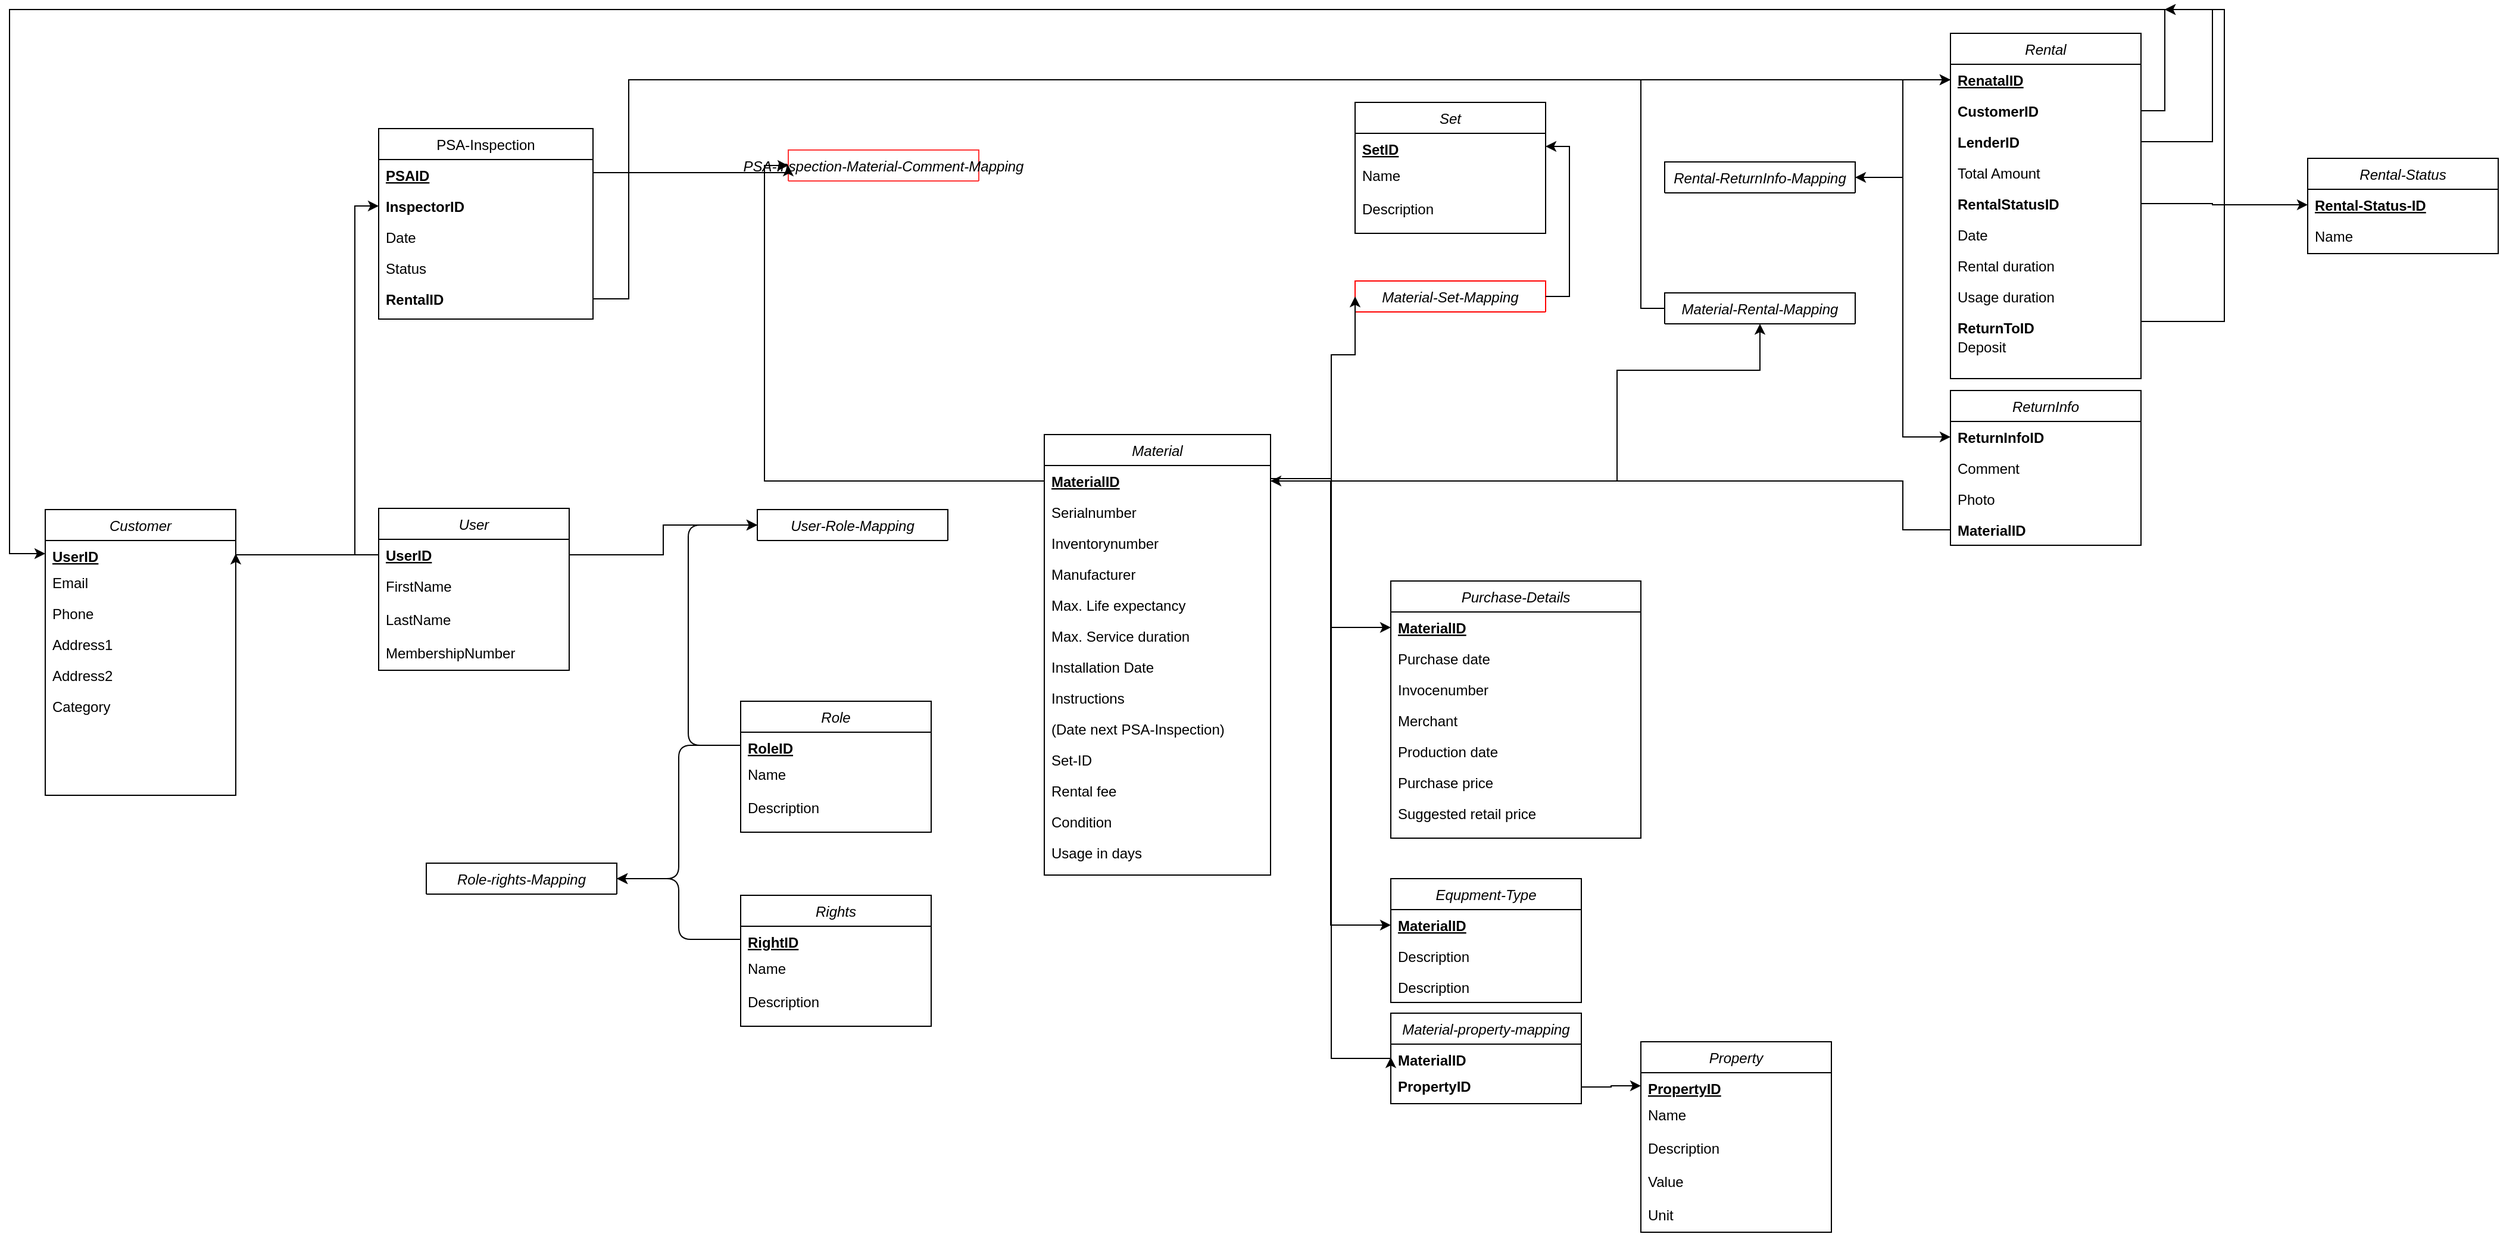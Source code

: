 <mxfile version="20.3.0" type="device" pages="5"><diagram id="C5RBs43oDa-KdzZeNtuy" name="Monolith"><mxGraphModel dx="2600" dy="672" grid="1" gridSize="10" guides="1" tooltips="1" connect="1" arrows="1" fold="1" page="1" pageScale="1" pageWidth="1654" pageHeight="1169" math="0" shadow="0"><root><mxCell id="WIyWlLk6GJQsqaUBKTNV-0"/><mxCell id="WIyWlLk6GJQsqaUBKTNV-1" parent="WIyWlLk6GJQsqaUBKTNV-0"/><mxCell id="1lBgvDwlUtv7d7Zs9Ubd-0" value="Equpment-Type" style="swimlane;fontStyle=2;align=center;verticalAlign=top;childLayout=stackLayout;horizontal=1;startSize=26;horizontalStack=0;resizeParent=1;resizeLast=0;collapsible=1;marginBottom=0;rounded=0;shadow=0;strokeWidth=1;" parent="WIyWlLk6GJQsqaUBKTNV-1" vertex="1"><mxGeometry x="970" y="790" width="160" height="104" as="geometry"><mxRectangle x="230" y="140" width="160" height="26" as="alternateBounds"/></mxGeometry></mxCell><mxCell id="1lBgvDwlUtv7d7Zs9Ubd-1" value="MaterialID" style="text;align=left;verticalAlign=top;spacingLeft=4;spacingRight=4;overflow=hidden;rotatable=0;points=[[0,0.5],[1,0.5]];portConstraint=eastwest;fontStyle=5" parent="1lBgvDwlUtv7d7Zs9Ubd-0" vertex="1"><mxGeometry y="26" width="160" height="26" as="geometry"/></mxCell><mxCell id="1lBgvDwlUtv7d7Zs9Ubd-2" value="Description" style="text;align=left;verticalAlign=top;spacingLeft=4;spacingRight=4;overflow=hidden;rotatable=0;points=[[0,0.5],[1,0.5]];portConstraint=eastwest;rounded=0;shadow=0;html=0;" parent="1lBgvDwlUtv7d7Zs9Ubd-0" vertex="1"><mxGeometry y="52" width="160" height="26" as="geometry"/></mxCell><mxCell id="5" value="Description" style="text;align=left;verticalAlign=top;spacingLeft=4;spacingRight=4;overflow=hidden;rotatable=0;points=[[0,0.5],[1,0.5]];portConstraint=eastwest;rounded=0;shadow=0;html=0;" parent="1lBgvDwlUtv7d7Zs9Ubd-0" vertex="1"><mxGeometry y="78" width="160" height="26" as="geometry"/></mxCell><mxCell id="1lBgvDwlUtv7d7Zs9Ubd-6" value="Material" style="swimlane;fontStyle=2;align=center;verticalAlign=top;childLayout=stackLayout;horizontal=1;startSize=26;horizontalStack=0;resizeParent=1;resizeLast=0;collapsible=1;marginBottom=0;rounded=0;shadow=0;strokeWidth=1;" parent="WIyWlLk6GJQsqaUBKTNV-1" vertex="1"><mxGeometry x="679" y="417" width="190" height="370" as="geometry"><mxRectangle x="679" y="417" width="160" height="26" as="alternateBounds"/></mxGeometry></mxCell><mxCell id="1lBgvDwlUtv7d7Zs9Ubd-7" value="MaterialID" style="text;align=left;verticalAlign=top;spacingLeft=4;spacingRight=4;overflow=hidden;rotatable=0;points=[[0,0.5],[1,0.5]];portConstraint=eastwest;fontStyle=5" parent="1lBgvDwlUtv7d7Zs9Ubd-6" vertex="1"><mxGeometry y="26" width="190" height="26" as="geometry"/></mxCell><mxCell id="mmh_hH_gYKxoH7ZBBsEL-30" value="Serialnumber" style="text;align=left;verticalAlign=top;spacingLeft=4;spacingRight=4;overflow=hidden;rotatable=0;points=[[0,0.5],[1,0.5]];portConstraint=eastwest;rounded=0;shadow=0;html=0;" parent="1lBgvDwlUtv7d7Zs9Ubd-6" vertex="1"><mxGeometry y="52" width="190" height="26" as="geometry"/></mxCell><mxCell id="1lBgvDwlUtv7d7Zs9Ubd-8" value="Inventorynumber" style="text;align=left;verticalAlign=top;spacingLeft=4;spacingRight=4;overflow=hidden;rotatable=0;points=[[0,0.5],[1,0.5]];portConstraint=eastwest;rounded=0;shadow=0;html=0;" parent="1lBgvDwlUtv7d7Zs9Ubd-6" vertex="1"><mxGeometry y="78" width="190" height="26" as="geometry"/></mxCell><mxCell id="1lBgvDwlUtv7d7Zs9Ubd-9" value="Manufacturer" style="text;align=left;verticalAlign=top;spacingLeft=4;spacingRight=4;overflow=hidden;rotatable=0;points=[[0,0.5],[1,0.5]];portConstraint=eastwest;rounded=0;shadow=0;html=0;" parent="1lBgvDwlUtv7d7Zs9Ubd-6" vertex="1"><mxGeometry y="104" width="190" height="26" as="geometry"/></mxCell><mxCell id="1lBgvDwlUtv7d7Zs9Ubd-12" value="Max. Life expectancy" style="text;align=left;verticalAlign=top;spacingLeft=4;spacingRight=4;overflow=hidden;rotatable=0;points=[[0,0.5],[1,0.5]];portConstraint=eastwest;rounded=0;shadow=0;html=0;" parent="1lBgvDwlUtv7d7Zs9Ubd-6" vertex="1"><mxGeometry y="130" width="190" height="26" as="geometry"/></mxCell><mxCell id="1lBgvDwlUtv7d7Zs9Ubd-22" value="Max. Service duration" style="text;align=left;verticalAlign=top;spacingLeft=4;spacingRight=4;overflow=hidden;rotatable=0;points=[[0,0.5],[1,0.5]];portConstraint=eastwest;rounded=0;shadow=0;html=0;" parent="1lBgvDwlUtv7d7Zs9Ubd-6" vertex="1"><mxGeometry y="156" width="190" height="26" as="geometry"/></mxCell><mxCell id="1lBgvDwlUtv7d7Zs9Ubd-23" value="Installation Date" style="text;align=left;verticalAlign=top;spacingLeft=4;spacingRight=4;overflow=hidden;rotatable=0;points=[[0,0.5],[1,0.5]];portConstraint=eastwest;rounded=0;shadow=0;html=0;" parent="1lBgvDwlUtv7d7Zs9Ubd-6" vertex="1"><mxGeometry y="182" width="190" height="26" as="geometry"/></mxCell><mxCell id="1lBgvDwlUtv7d7Zs9Ubd-24" value="Instructions" style="text;align=left;verticalAlign=top;spacingLeft=4;spacingRight=4;overflow=hidden;rotatable=0;points=[[0,0.5],[1,0.5]];portConstraint=eastwest;rounded=0;shadow=0;html=0;" parent="1lBgvDwlUtv7d7Zs9Ubd-6" vertex="1"><mxGeometry y="208" width="190" height="26" as="geometry"/></mxCell><mxCell id="1lBgvDwlUtv7d7Zs9Ubd-42" value="(Date next PSA-Inspection)" style="text;align=left;verticalAlign=top;spacingLeft=4;spacingRight=4;overflow=hidden;rotatable=0;points=[[0,0.5],[1,0.5]];portConstraint=eastwest;rounded=0;shadow=0;html=0;" parent="1lBgvDwlUtv7d7Zs9Ubd-6" vertex="1"><mxGeometry y="234" width="190" height="26" as="geometry"/></mxCell><mxCell id="1lBgvDwlUtv7d7Zs9Ubd-49" value="Set-ID" style="text;align=left;verticalAlign=top;spacingLeft=4;spacingRight=4;overflow=hidden;rotatable=0;points=[[0,0.5],[1,0.5]];portConstraint=eastwest;rounded=0;shadow=0;html=0;" parent="1lBgvDwlUtv7d7Zs9Ubd-6" vertex="1"><mxGeometry y="260" width="190" height="26" as="geometry"/></mxCell><mxCell id="1lBgvDwlUtv7d7Zs9Ubd-56" value="Rental fee" style="text;align=left;verticalAlign=top;spacingLeft=4;spacingRight=4;overflow=hidden;rotatable=0;points=[[0,0.5],[1,0.5]];portConstraint=eastwest;rounded=0;shadow=0;html=0;" parent="1lBgvDwlUtv7d7Zs9Ubd-6" vertex="1"><mxGeometry y="286" width="190" height="26" as="geometry"/></mxCell><mxCell id="1lBgvDwlUtv7d7Zs9Ubd-57" value="Condition" style="text;align=left;verticalAlign=top;spacingLeft=4;spacingRight=4;overflow=hidden;rotatable=0;points=[[0,0.5],[1,0.5]];portConstraint=eastwest;rounded=0;shadow=0;html=0;" parent="1lBgvDwlUtv7d7Zs9Ubd-6" vertex="1"><mxGeometry y="312" width="190" height="26" as="geometry"/></mxCell><mxCell id="mmh_hH_gYKxoH7ZBBsEL-120" value="Usage in days" style="text;align=left;verticalAlign=top;spacingLeft=4;spacingRight=4;overflow=hidden;rotatable=0;points=[[0,0.5],[1,0.5]];portConstraint=eastwest;rounded=0;shadow=0;html=0;" parent="1lBgvDwlUtv7d7Zs9Ubd-6" vertex="1"><mxGeometry y="338" width="190" height="26" as="geometry"/></mxCell><mxCell id="1lBgvDwlUtv7d7Zs9Ubd-13" value="Purchase-Details" style="swimlane;fontStyle=2;align=center;verticalAlign=top;childLayout=stackLayout;horizontal=1;startSize=26;horizontalStack=0;resizeParent=1;resizeLast=0;collapsible=1;marginBottom=0;rounded=0;shadow=0;strokeWidth=1;" parent="WIyWlLk6GJQsqaUBKTNV-1" vertex="1"><mxGeometry x="970" y="540" width="210" height="216" as="geometry"><mxRectangle x="230" y="140" width="160" height="26" as="alternateBounds"/></mxGeometry></mxCell><mxCell id="1lBgvDwlUtv7d7Zs9Ubd-14" value="MaterialID" style="text;align=left;verticalAlign=top;spacingLeft=4;spacingRight=4;overflow=hidden;rotatable=0;points=[[0,0.5],[1,0.5]];portConstraint=eastwest;fontStyle=5" parent="1lBgvDwlUtv7d7Zs9Ubd-13" vertex="1"><mxGeometry y="26" width="210" height="26" as="geometry"/></mxCell><mxCell id="1lBgvDwlUtv7d7Zs9Ubd-15" value="Purchase date" style="text;align=left;verticalAlign=top;spacingLeft=4;spacingRight=4;overflow=hidden;rotatable=0;points=[[0,0.5],[1,0.5]];portConstraint=eastwest;rounded=0;shadow=0;html=0;" parent="1lBgvDwlUtv7d7Zs9Ubd-13" vertex="1"><mxGeometry y="52" width="210" height="26" as="geometry"/></mxCell><mxCell id="1lBgvDwlUtv7d7Zs9Ubd-16" value="Invocenumber" style="text;align=left;verticalAlign=top;spacingLeft=4;spacingRight=4;overflow=hidden;rotatable=0;points=[[0,0.5],[1,0.5]];portConstraint=eastwest;rounded=0;shadow=0;html=0;" parent="1lBgvDwlUtv7d7Zs9Ubd-13" vertex="1"><mxGeometry y="78" width="210" height="26" as="geometry"/></mxCell><mxCell id="1lBgvDwlUtv7d7Zs9Ubd-19" value="Merchant" style="text;align=left;verticalAlign=top;spacingLeft=4;spacingRight=4;overflow=hidden;rotatable=0;points=[[0,0.5],[1,0.5]];portConstraint=eastwest;rounded=0;shadow=0;html=0;" parent="1lBgvDwlUtv7d7Zs9Ubd-13" vertex="1"><mxGeometry y="104" width="210" height="26" as="geometry"/></mxCell><mxCell id="1lBgvDwlUtv7d7Zs9Ubd-21" value="Production date" style="text;align=left;verticalAlign=top;spacingLeft=4;spacingRight=4;overflow=hidden;rotatable=0;points=[[0,0.5],[1,0.5]];portConstraint=eastwest;rounded=0;shadow=0;html=0;" parent="1lBgvDwlUtv7d7Zs9Ubd-13" vertex="1"><mxGeometry y="130" width="210" height="26" as="geometry"/></mxCell><mxCell id="1lBgvDwlUtv7d7Zs9Ubd-50" value="Purchase price" style="text;align=left;verticalAlign=top;spacingLeft=4;spacingRight=4;overflow=hidden;rotatable=0;points=[[0,0.5],[1,0.5]];portConstraint=eastwest;rounded=0;shadow=0;html=0;" parent="1lBgvDwlUtv7d7Zs9Ubd-13" vertex="1"><mxGeometry y="156" width="210" height="26" as="geometry"/></mxCell><mxCell id="1lBgvDwlUtv7d7Zs9Ubd-51" value="Suggested retail price" style="text;align=left;verticalAlign=top;spacingLeft=4;spacingRight=4;overflow=hidden;rotatable=0;points=[[0,0.5],[1,0.5]];portConstraint=eastwest;rounded=0;shadow=0;html=0;" parent="1lBgvDwlUtv7d7Zs9Ubd-13" vertex="1"><mxGeometry y="182" width="210" height="26" as="geometry"/></mxCell><mxCell id="1lBgvDwlUtv7d7Zs9Ubd-43" value="PSA-Inspection-Material-Comment-Mapping" style="swimlane;fontStyle=2;align=center;verticalAlign=top;childLayout=stackLayout;horizontal=1;startSize=26;horizontalStack=0;resizeParent=1;resizeLast=0;collapsible=1;marginBottom=0;rounded=0;shadow=0;strokeWidth=1;strokeColor=#FF3333;" parent="WIyWlLk6GJQsqaUBKTNV-1" vertex="1" collapsed="1"><mxGeometry x="464" y="178" width="160" height="26" as="geometry"><mxRectangle x="464" y="178" width="270" height="132" as="alternateBounds"/></mxGeometry></mxCell><mxCell id="1lBgvDwlUtv7d7Zs9Ubd-44" value="PSAID" style="text;align=left;verticalAlign=top;spacingLeft=4;spacingRight=4;overflow=hidden;rotatable=0;points=[[0,0.5],[1,0.5]];portConstraint=eastwest;fontStyle=5;strokeColor=#FF3333;" parent="1lBgvDwlUtv7d7Zs9Ubd-43" vertex="1"><mxGeometry y="26" width="270" height="22" as="geometry"/></mxCell><mxCell id="1lBgvDwlUtv7d7Zs9Ubd-45" value="Comment" style="text;align=left;verticalAlign=top;spacingLeft=4;spacingRight=4;overflow=hidden;rotatable=0;points=[[0,0.5],[1,0.5]];portConstraint=eastwest;rounded=0;shadow=0;html=0;strokeColor=#FF3333;" parent="1lBgvDwlUtv7d7Zs9Ubd-43" vertex="1"><mxGeometry y="48" width="270" height="28" as="geometry"/></mxCell><mxCell id="1lBgvDwlUtv7d7Zs9Ubd-48" value="MaterialID" style="text;align=left;verticalAlign=top;spacingLeft=4;spacingRight=4;overflow=hidden;rotatable=0;points=[[0,0.5],[1,0.5]];portConstraint=eastwest;rounded=0;shadow=0;html=0;fontStyle=1;strokeColor=#FF3333;" parent="1lBgvDwlUtv7d7Zs9Ubd-43" vertex="1"><mxGeometry y="76" width="270" height="28" as="geometry"/></mxCell><mxCell id="mmh_hH_gYKxoH7ZBBsEL-60" value="Photo" style="text;align=left;verticalAlign=top;spacingLeft=4;spacingRight=4;overflow=hidden;rotatable=0;points=[[0,0.5],[1,0.5]];portConstraint=eastwest;strokeColor=#FF3333;" parent="1lBgvDwlUtv7d7Zs9Ubd-43" vertex="1"><mxGeometry y="104" width="270" height="26" as="geometry"/></mxCell><mxCell id="mmh_hH_gYKxoH7ZBBsEL-0" value="User" style="swimlane;fontStyle=2;align=center;verticalAlign=top;childLayout=stackLayout;horizontal=1;startSize=26;horizontalStack=0;resizeParent=1;resizeLast=0;collapsible=1;marginBottom=0;rounded=0;shadow=0;strokeWidth=1;" parent="WIyWlLk6GJQsqaUBKTNV-1" vertex="1"><mxGeometry x="120" y="479" width="160" height="136" as="geometry"><mxRectangle x="230" y="140" width="160" height="26" as="alternateBounds"/></mxGeometry></mxCell><mxCell id="mmh_hH_gYKxoH7ZBBsEL-1" value="UserID" style="text;align=left;verticalAlign=top;spacingLeft=4;spacingRight=4;overflow=hidden;rotatable=0;points=[[0,0.5],[1,0.5]];portConstraint=eastwest;fontStyle=5" parent="mmh_hH_gYKxoH7ZBBsEL-0" vertex="1"><mxGeometry y="26" width="160" height="26" as="geometry"/></mxCell><mxCell id="mmh_hH_gYKxoH7ZBBsEL-82" value="FirstName" style="text;align=left;verticalAlign=top;spacingLeft=4;spacingRight=4;overflow=hidden;rotatable=0;points=[[0,0.5],[1,0.5]];portConstraint=eastwest;rounded=0;shadow=0;html=0;" parent="mmh_hH_gYKxoH7ZBBsEL-0" vertex="1"><mxGeometry y="52" width="160" height="28" as="geometry"/></mxCell><mxCell id="mmh_hH_gYKxoH7ZBBsEL-83" value="LastName" style="text;align=left;verticalAlign=top;spacingLeft=4;spacingRight=4;overflow=hidden;rotatable=0;points=[[0,0.5],[1,0.5]];portConstraint=eastwest;rounded=0;shadow=0;html=0;" parent="mmh_hH_gYKxoH7ZBBsEL-0" vertex="1"><mxGeometry y="80" width="160" height="28" as="geometry"/></mxCell><mxCell id="mmh_hH_gYKxoH7ZBBsEL-102" value="MembershipNumber" style="text;align=left;verticalAlign=top;spacingLeft=4;spacingRight=4;overflow=hidden;rotatable=0;points=[[0,0.5],[1,0.5]];portConstraint=eastwest;rounded=0;shadow=0;html=0;" parent="mmh_hH_gYKxoH7ZBBsEL-0" vertex="1"><mxGeometry y="108" width="160" height="28" as="geometry"/></mxCell><mxCell id="mmh_hH_gYKxoH7ZBBsEL-14" value="Role" style="swimlane;fontStyle=2;align=center;verticalAlign=top;childLayout=stackLayout;horizontal=1;startSize=26;horizontalStack=0;resizeParent=1;resizeLast=0;collapsible=1;marginBottom=0;rounded=0;shadow=0;strokeWidth=1;" parent="WIyWlLk6GJQsqaUBKTNV-1" vertex="1"><mxGeometry x="424" y="641" width="160" height="110" as="geometry"><mxRectangle x="230" y="140" width="160" height="26" as="alternateBounds"/></mxGeometry></mxCell><mxCell id="mmh_hH_gYKxoH7ZBBsEL-15" value="RoleID" style="text;align=left;verticalAlign=top;spacingLeft=4;spacingRight=4;overflow=hidden;rotatable=0;points=[[0,0.5],[1,0.5]];portConstraint=eastwest;fontStyle=5" parent="mmh_hH_gYKxoH7ZBBsEL-14" vertex="1"><mxGeometry y="26" width="160" height="22" as="geometry"/></mxCell><mxCell id="mmh_hH_gYKxoH7ZBBsEL-16" value="Name" style="text;align=left;verticalAlign=top;spacingLeft=4;spacingRight=4;overflow=hidden;rotatable=0;points=[[0,0.5],[1,0.5]];portConstraint=eastwest;rounded=0;shadow=0;html=0;" parent="mmh_hH_gYKxoH7ZBBsEL-14" vertex="1"><mxGeometry y="48" width="160" height="28" as="geometry"/></mxCell><mxCell id="mmh_hH_gYKxoH7ZBBsEL-17" value="Description" style="text;align=left;verticalAlign=top;spacingLeft=4;spacingRight=4;overflow=hidden;rotatable=0;points=[[0,0.5],[1,0.5]];portConstraint=eastwest;rounded=0;shadow=0;html=0;" parent="mmh_hH_gYKxoH7ZBBsEL-14" vertex="1"><mxGeometry y="76" width="160" height="28" as="geometry"/></mxCell><mxCell id="mmh_hH_gYKxoH7ZBBsEL-19" value="PSA-Inspection" style="swimlane;fontStyle=0;align=center;verticalAlign=top;childLayout=stackLayout;horizontal=1;startSize=26;horizontalStack=0;resizeParent=1;resizeLast=0;collapsible=1;marginBottom=0;rounded=0;shadow=0;strokeWidth=1;" parent="WIyWlLk6GJQsqaUBKTNV-1" vertex="1"><mxGeometry x="120" y="160" width="180" height="160" as="geometry"><mxRectangle x="340" y="380" width="170" height="26" as="alternateBounds"/></mxGeometry></mxCell><mxCell id="mmh_hH_gYKxoH7ZBBsEL-20" value="PSAID" style="text;align=left;verticalAlign=top;spacingLeft=4;spacingRight=4;overflow=hidden;rotatable=0;points=[[0,0.5],[1,0.5]];portConstraint=eastwest;fontStyle=5" parent="mmh_hH_gYKxoH7ZBBsEL-19" vertex="1"><mxGeometry y="26" width="180" height="26" as="geometry"/></mxCell><mxCell id="mmh_hH_gYKxoH7ZBBsEL-26" value="InspectorID" style="text;align=left;verticalAlign=top;spacingLeft=4;spacingRight=4;overflow=hidden;rotatable=0;points=[[0,0.5],[1,0.5]];portConstraint=eastwest;fontStyle=1" parent="mmh_hH_gYKxoH7ZBBsEL-19" vertex="1"><mxGeometry y="52" width="180" height="26" as="geometry"/></mxCell><mxCell id="mmh_hH_gYKxoH7ZBBsEL-25" value="Date" style="text;align=left;verticalAlign=top;spacingLeft=4;spacingRight=4;overflow=hidden;rotatable=0;points=[[0,0.5],[1,0.5]];portConstraint=eastwest;" parent="mmh_hH_gYKxoH7ZBBsEL-19" vertex="1"><mxGeometry y="78" width="180" height="26" as="geometry"/></mxCell><mxCell id="mmh_hH_gYKxoH7ZBBsEL-23" value="Status" style="text;align=left;verticalAlign=top;spacingLeft=4;spacingRight=4;overflow=hidden;rotatable=0;points=[[0,0.5],[1,0.5]];portConstraint=eastwest;" parent="mmh_hH_gYKxoH7ZBBsEL-19" vertex="1"><mxGeometry y="104" width="180" height="26" as="geometry"/></mxCell><mxCell id="mmh_hH_gYKxoH7ZBBsEL-58" value="RentalID" style="text;align=left;verticalAlign=top;spacingLeft=4;spacingRight=4;overflow=hidden;rotatable=0;points=[[0,0.5],[1,0.5]];portConstraint=eastwest;fontStyle=1" parent="mmh_hH_gYKxoH7ZBBsEL-19" vertex="1"><mxGeometry y="130" width="180" height="26" as="geometry"/></mxCell><mxCell id="mmh_hH_gYKxoH7ZBBsEL-28" style="edgeStyle=orthogonalEdgeStyle;rounded=0;orthogonalLoop=1;jettySize=auto;html=1;exitX=0;exitY=0.5;exitDx=0;exitDy=0;entryX=0;entryY=0.5;entryDx=0;entryDy=0;" parent="WIyWlLk6GJQsqaUBKTNV-1" source="mmh_hH_gYKxoH7ZBBsEL-1" target="mmh_hH_gYKxoH7ZBBsEL-26" edge="1"><mxGeometry relative="1" as="geometry"/></mxCell><mxCell id="mmh_hH_gYKxoH7ZBBsEL-32" style="edgeStyle=orthogonalEdgeStyle;rounded=0;orthogonalLoop=1;jettySize=auto;html=1;exitX=1;exitY=0.5;exitDx=0;exitDy=0;entryX=0;entryY=0.5;entryDx=0;entryDy=0;" parent="WIyWlLk6GJQsqaUBKTNV-1" source="1lBgvDwlUtv7d7Zs9Ubd-7" target="1lBgvDwlUtv7d7Zs9Ubd-14" edge="1"><mxGeometry relative="1" as="geometry"><mxPoint x="1010" y="729.529" as="targetPoint"/></mxGeometry></mxCell><mxCell id="mmh_hH_gYKxoH7ZBBsEL-33" style="edgeStyle=orthogonalEdgeStyle;rounded=0;orthogonalLoop=1;jettySize=auto;html=1;exitX=1;exitY=0.5;exitDx=0;exitDy=0;entryX=0;entryY=0.5;entryDx=0;entryDy=0;" parent="WIyWlLk6GJQsqaUBKTNV-1" source="1lBgvDwlUtv7d7Zs9Ubd-7" target="1lBgvDwlUtv7d7Zs9Ubd-1" edge="1"><mxGeometry relative="1" as="geometry"/></mxCell><mxCell id="mmh_hH_gYKxoH7ZBBsEL-37" value="Material-Rental-Mapping" style="swimlane;fontStyle=2;align=center;verticalAlign=top;childLayout=stackLayout;horizontal=1;startSize=26;horizontalStack=0;resizeParent=1;resizeLast=0;collapsible=1;marginBottom=0;rounded=0;shadow=0;strokeWidth=1;" parent="WIyWlLk6GJQsqaUBKTNV-1" vertex="1" collapsed="1"><mxGeometry x="1200" y="298" width="160" height="26" as="geometry"><mxRectangle x="1200" y="298" width="160" height="80" as="alternateBounds"/></mxGeometry></mxCell><mxCell id="mmh_hH_gYKxoH7ZBBsEL-38" value="RentalID" style="text;align=left;verticalAlign=top;spacingLeft=4;spacingRight=4;overflow=hidden;rotatable=0;points=[[0,0.5],[1,0.5]];portConstraint=eastwest;fontStyle=1" parent="mmh_hH_gYKxoH7ZBBsEL-37" vertex="1"><mxGeometry y="26" width="160" height="26" as="geometry"/></mxCell><mxCell id="mmh_hH_gYKxoH7ZBBsEL-39" value="MaterialID" style="text;align=left;verticalAlign=top;spacingLeft=4;spacingRight=4;overflow=hidden;rotatable=0;points=[[0,0.5],[1,0.5]];portConstraint=eastwest;rounded=0;shadow=0;html=0;fontStyle=1" parent="mmh_hH_gYKxoH7ZBBsEL-37" vertex="1"><mxGeometry y="52" width="160" height="26" as="geometry"/></mxCell><mxCell id="mmh_hH_gYKxoH7ZBBsEL-42" style="edgeStyle=orthogonalEdgeStyle;rounded=0;orthogonalLoop=1;jettySize=auto;html=1;exitX=1;exitY=0.5;exitDx=0;exitDy=0;" parent="WIyWlLk6GJQsqaUBKTNV-1" target="mmh_hH_gYKxoH7ZBBsEL-37" edge="1"><mxGeometry relative="1" as="geometry"><mxPoint x="869" y="456" as="sourcePoint"/><mxPoint x="1200" y="363" as="targetPoint"/><Array as="points"><mxPoint x="1160" y="456"/><mxPoint x="1160" y="363"/><mxPoint x="1280" y="363"/></Array></mxGeometry></mxCell><mxCell id="mmh_hH_gYKxoH7ZBBsEL-43" value="Rental" style="swimlane;fontStyle=2;align=center;verticalAlign=top;childLayout=stackLayout;horizontal=1;startSize=26;horizontalStack=0;resizeParent=1;resizeLast=0;collapsible=1;marginBottom=0;rounded=0;shadow=0;strokeWidth=1;" parent="WIyWlLk6GJQsqaUBKTNV-1" vertex="1"><mxGeometry x="1440" y="80" width="160" height="290" as="geometry"><mxRectangle x="230" y="140" width="160" height="26" as="alternateBounds"/></mxGeometry></mxCell><mxCell id="mmh_hH_gYKxoH7ZBBsEL-44" value="RenatalID" style="text;align=left;verticalAlign=top;spacingLeft=4;spacingRight=4;overflow=hidden;rotatable=0;points=[[0,0.5],[1,0.5]];portConstraint=eastwest;fontStyle=5" parent="mmh_hH_gYKxoH7ZBBsEL-43" vertex="1"><mxGeometry y="26" width="160" height="26" as="geometry"/></mxCell><mxCell id="mmh_hH_gYKxoH7ZBBsEL-45" value="CustomerID" style="text;align=left;verticalAlign=top;spacingLeft=4;spacingRight=4;overflow=hidden;rotatable=0;points=[[0,0.5],[1,0.5]];portConstraint=eastwest;rounded=0;shadow=0;html=0;fontStyle=1" parent="mmh_hH_gYKxoH7ZBBsEL-43" vertex="1"><mxGeometry y="52" width="160" height="26" as="geometry"/></mxCell><mxCell id="mmh_hH_gYKxoH7ZBBsEL-46" value="LenderID" style="text;align=left;verticalAlign=top;spacingLeft=4;spacingRight=4;overflow=hidden;rotatable=0;points=[[0,0.5],[1,0.5]];portConstraint=eastwest;rounded=0;shadow=0;html=0;fontStyle=1" parent="mmh_hH_gYKxoH7ZBBsEL-43" vertex="1"><mxGeometry y="78" width="160" height="26" as="geometry"/></mxCell><mxCell id="mmh_hH_gYKxoH7ZBBsEL-47" value="Total Amount" style="text;align=left;verticalAlign=top;spacingLeft=4;spacingRight=4;overflow=hidden;rotatable=0;points=[[0,0.5],[1,0.5]];portConstraint=eastwest;rounded=0;shadow=0;html=0;" parent="mmh_hH_gYKxoH7ZBBsEL-43" vertex="1"><mxGeometry y="104" width="160" height="26" as="geometry"/></mxCell><mxCell id="mmh_hH_gYKxoH7ZBBsEL-48" value="RentalStatusID" style="text;align=left;verticalAlign=top;spacingLeft=4;spacingRight=4;overflow=hidden;rotatable=0;points=[[0,0.5],[1,0.5]];portConstraint=eastwest;rounded=0;shadow=0;html=0;fontStyle=1" parent="mmh_hH_gYKxoH7ZBBsEL-43" vertex="1"><mxGeometry y="130" width="160" height="26" as="geometry"/></mxCell><mxCell id="mmh_hH_gYKxoH7ZBBsEL-55" value="Date" style="text;align=left;verticalAlign=top;spacingLeft=4;spacingRight=4;overflow=hidden;rotatable=0;points=[[0,0.5],[1,0.5]];portConstraint=eastwest;rounded=0;shadow=0;html=0;" parent="mmh_hH_gYKxoH7ZBBsEL-43" vertex="1"><mxGeometry y="156" width="160" height="26" as="geometry"/></mxCell><mxCell id="mmh_hH_gYKxoH7ZBBsEL-56" value="Rental duration" style="text;align=left;verticalAlign=top;spacingLeft=4;spacingRight=4;overflow=hidden;rotatable=0;points=[[0,0.5],[1,0.5]];portConstraint=eastwest;rounded=0;shadow=0;html=0;" parent="mmh_hH_gYKxoH7ZBBsEL-43" vertex="1"><mxGeometry y="182" width="160" height="26" as="geometry"/></mxCell><mxCell id="mmh_hH_gYKxoH7ZBBsEL-57" value="Usage duration" style="text;align=left;verticalAlign=top;spacingLeft=4;spacingRight=4;overflow=hidden;rotatable=0;points=[[0,0.5],[1,0.5]];portConstraint=eastwest;rounded=0;shadow=0;html=0;" parent="mmh_hH_gYKxoH7ZBBsEL-43" vertex="1"><mxGeometry y="208" width="160" height="26" as="geometry"/></mxCell><mxCell id="mmh_hH_gYKxoH7ZBBsEL-59" value="ReturnToID" style="text;align=left;verticalAlign=top;spacingLeft=4;spacingRight=4;overflow=hidden;rotatable=0;points=[[0,0.5],[1,0.5]];portConstraint=eastwest;rounded=0;shadow=0;html=0;fontStyle=1" parent="mmh_hH_gYKxoH7ZBBsEL-43" vertex="1"><mxGeometry y="234" width="160" height="16" as="geometry"/></mxCell><mxCell id="mmh_hH_gYKxoH7ZBBsEL-103" value="Deposit" style="text;align=left;verticalAlign=top;spacingLeft=4;spacingRight=4;overflow=hidden;rotatable=0;points=[[0,0.5],[1,0.5]];portConstraint=eastwest;rounded=0;shadow=0;html=0;" parent="mmh_hH_gYKxoH7ZBBsEL-43" vertex="1"><mxGeometry y="250" width="160" height="26" as="geometry"/></mxCell><mxCell id="mmh_hH_gYKxoH7ZBBsEL-49" value="Rental-Status" style="swimlane;fontStyle=2;align=center;verticalAlign=top;childLayout=stackLayout;horizontal=1;startSize=26;horizontalStack=0;resizeParent=1;resizeLast=0;collapsible=1;marginBottom=0;rounded=0;shadow=0;strokeWidth=1;" parent="WIyWlLk6GJQsqaUBKTNV-1" vertex="1"><mxGeometry x="1740" y="185" width="160" height="80" as="geometry"><mxRectangle x="230" y="140" width="160" height="26" as="alternateBounds"/></mxGeometry></mxCell><mxCell id="mmh_hH_gYKxoH7ZBBsEL-50" value="Rental-Status-ID" style="text;align=left;verticalAlign=top;spacingLeft=4;spacingRight=4;overflow=hidden;rotatable=0;points=[[0,0.5],[1,0.5]];portConstraint=eastwest;fontStyle=5" parent="mmh_hH_gYKxoH7ZBBsEL-49" vertex="1"><mxGeometry y="26" width="160" height="26" as="geometry"/></mxCell><mxCell id="mmh_hH_gYKxoH7ZBBsEL-51" value="Name" style="text;align=left;verticalAlign=top;spacingLeft=4;spacingRight=4;overflow=hidden;rotatable=0;points=[[0,0.5],[1,0.5]];portConstraint=eastwest;rounded=0;shadow=0;html=0;" parent="mmh_hH_gYKxoH7ZBBsEL-49" vertex="1"><mxGeometry y="52" width="160" height="26" as="geometry"/></mxCell><mxCell id="mmh_hH_gYKxoH7ZBBsEL-53" style="edgeStyle=orthogonalEdgeStyle;rounded=0;orthogonalLoop=1;jettySize=auto;html=1;exitX=0;exitY=0.5;exitDx=0;exitDy=0;entryX=0;entryY=0.5;entryDx=0;entryDy=0;" parent="WIyWlLk6GJQsqaUBKTNV-1" source="mmh_hH_gYKxoH7ZBBsEL-38" target="mmh_hH_gYKxoH7ZBBsEL-44" edge="1"><mxGeometry relative="1" as="geometry"/></mxCell><mxCell id="mmh_hH_gYKxoH7ZBBsEL-54" style="edgeStyle=orthogonalEdgeStyle;rounded=0;orthogonalLoop=1;jettySize=auto;html=1;exitX=1;exitY=0.5;exitDx=0;exitDy=0;entryX=0;entryY=0.5;entryDx=0;entryDy=0;" parent="WIyWlLk6GJQsqaUBKTNV-1" source="mmh_hH_gYKxoH7ZBBsEL-48" target="mmh_hH_gYKxoH7ZBBsEL-50" edge="1"><mxGeometry relative="1" as="geometry"><Array as="points"><mxPoint x="1660" y="223"/><mxPoint x="1740" y="224"/></Array></mxGeometry></mxCell><mxCell id="mmh_hH_gYKxoH7ZBBsEL-61" style="edgeStyle=orthogonalEdgeStyle;rounded=0;orthogonalLoop=1;jettySize=auto;html=1;exitX=1;exitY=0.5;exitDx=0;exitDy=0;entryX=0;entryY=0.5;entryDx=0;entryDy=0;" parent="WIyWlLk6GJQsqaUBKTNV-1" source="mmh_hH_gYKxoH7ZBBsEL-20" target="1lBgvDwlUtv7d7Zs9Ubd-44" edge="1"><mxGeometry relative="1" as="geometry"><Array as="points"><mxPoint x="300" y="197"/></Array></mxGeometry></mxCell><mxCell id="mmh_hH_gYKxoH7ZBBsEL-62" style="edgeStyle=orthogonalEdgeStyle;rounded=0;orthogonalLoop=1;jettySize=auto;html=1;exitX=0;exitY=0.5;exitDx=0;exitDy=0;entryX=0;entryY=0.5;entryDx=0;entryDy=0;" parent="WIyWlLk6GJQsqaUBKTNV-1" source="1lBgvDwlUtv7d7Zs9Ubd-7" target="1lBgvDwlUtv7d7Zs9Ubd-48" edge="1"><mxGeometry relative="1" as="geometry"/></mxCell><mxCell id="mmh_hH_gYKxoH7ZBBsEL-63" value="Customer" style="swimlane;fontStyle=2;align=center;verticalAlign=top;childLayout=stackLayout;horizontal=1;startSize=26;horizontalStack=0;resizeParent=1;resizeLast=0;collapsible=1;marginBottom=0;rounded=0;shadow=0;strokeWidth=1;" parent="WIyWlLk6GJQsqaUBKTNV-1" vertex="1"><mxGeometry x="-160" y="480" width="160" height="240" as="geometry"><mxRectangle x="230" y="140" width="160" height="26" as="alternateBounds"/></mxGeometry></mxCell><mxCell id="mmh_hH_gYKxoH7ZBBsEL-64" value="UserID" style="text;align=left;verticalAlign=top;spacingLeft=4;spacingRight=4;overflow=hidden;rotatable=0;points=[[0,0.5],[1,0.5]];portConstraint=eastwest;fontStyle=5" parent="mmh_hH_gYKxoH7ZBBsEL-63" vertex="1"><mxGeometry y="26" width="160" height="22" as="geometry"/></mxCell><mxCell id="mmh_hH_gYKxoH7ZBBsEL-67" value="Email" style="text;align=left;verticalAlign=top;spacingLeft=4;spacingRight=4;overflow=hidden;rotatable=0;points=[[0,0.5],[1,0.5]];portConstraint=eastwest;rounded=0;shadow=0;html=0;" parent="mmh_hH_gYKxoH7ZBBsEL-63" vertex="1"><mxGeometry y="48" width="160" height="26" as="geometry"/></mxCell><mxCell id="mmh_hH_gYKxoH7ZBBsEL-68" value="Phone" style="text;align=left;verticalAlign=top;spacingLeft=4;spacingRight=4;overflow=hidden;rotatable=0;points=[[0,0.5],[1,0.5]];portConstraint=eastwest;rounded=0;shadow=0;html=0;" parent="mmh_hH_gYKxoH7ZBBsEL-63" vertex="1"><mxGeometry y="74" width="160" height="26" as="geometry"/></mxCell><mxCell id="mmh_hH_gYKxoH7ZBBsEL-69" value="Address1" style="text;align=left;verticalAlign=top;spacingLeft=4;spacingRight=4;overflow=hidden;rotatable=0;points=[[0,0.5],[1,0.5]];portConstraint=eastwest;rounded=0;shadow=0;html=0;" parent="mmh_hH_gYKxoH7ZBBsEL-63" vertex="1"><mxGeometry y="100" width="160" height="26" as="geometry"/></mxCell><mxCell id="mmh_hH_gYKxoH7ZBBsEL-70" value="Address2" style="text;align=left;verticalAlign=top;spacingLeft=4;spacingRight=4;overflow=hidden;rotatable=0;points=[[0,0.5],[1,0.5]];portConstraint=eastwest;rounded=0;shadow=0;html=0;" parent="mmh_hH_gYKxoH7ZBBsEL-63" vertex="1"><mxGeometry y="126" width="160" height="26" as="geometry"/></mxCell><mxCell id="mmh_hH_gYKxoH7ZBBsEL-138" value="Category" style="text;align=left;verticalAlign=top;spacingLeft=4;spacingRight=4;overflow=hidden;rotatable=0;points=[[0,0.5],[1,0.5]];portConstraint=eastwest;rounded=0;shadow=0;html=0;" parent="mmh_hH_gYKxoH7ZBBsEL-63" vertex="1"><mxGeometry y="152" width="160" height="26" as="geometry"/></mxCell><mxCell id="mmh_hH_gYKxoH7ZBBsEL-71" style="edgeStyle=orthogonalEdgeStyle;rounded=0;orthogonalLoop=1;jettySize=auto;html=1;entryX=1;entryY=0.5;entryDx=0;entryDy=0;exitX=0;exitY=0.5;exitDx=0;exitDy=0;" parent="WIyWlLk6GJQsqaUBKTNV-1" source="mmh_hH_gYKxoH7ZBBsEL-1" target="mmh_hH_gYKxoH7ZBBsEL-64" edge="1"><mxGeometry relative="1" as="geometry"><mxPoint x="70" y="849" as="sourcePoint"/><Array as="points"><mxPoint y="518"/></Array></mxGeometry></mxCell><mxCell id="mmh_hH_gYKxoH7ZBBsEL-72" value="Rights" style="swimlane;fontStyle=2;align=center;verticalAlign=top;childLayout=stackLayout;horizontal=1;startSize=26;horizontalStack=0;resizeParent=1;resizeLast=0;collapsible=1;marginBottom=0;rounded=0;shadow=0;strokeWidth=1;" parent="WIyWlLk6GJQsqaUBKTNV-1" vertex="1"><mxGeometry x="424" y="804" width="160" height="110" as="geometry"><mxRectangle x="230" y="140" width="160" height="26" as="alternateBounds"/></mxGeometry></mxCell><mxCell id="mmh_hH_gYKxoH7ZBBsEL-73" value="RightID" style="text;align=left;verticalAlign=top;spacingLeft=4;spacingRight=4;overflow=hidden;rotatable=0;points=[[0,0.5],[1,0.5]];portConstraint=eastwest;fontStyle=5" parent="mmh_hH_gYKxoH7ZBBsEL-72" vertex="1"><mxGeometry y="26" width="160" height="22" as="geometry"/></mxCell><mxCell id="mmh_hH_gYKxoH7ZBBsEL-74" value="Name" style="text;align=left;verticalAlign=top;spacingLeft=4;spacingRight=4;overflow=hidden;rotatable=0;points=[[0,0.5],[1,0.5]];portConstraint=eastwest;rounded=0;shadow=0;html=0;" parent="mmh_hH_gYKxoH7ZBBsEL-72" vertex="1"><mxGeometry y="48" width="160" height="28" as="geometry"/></mxCell><mxCell id="mmh_hH_gYKxoH7ZBBsEL-75" value="Description" style="text;align=left;verticalAlign=top;spacingLeft=4;spacingRight=4;overflow=hidden;rotatable=0;points=[[0,0.5],[1,0.5]];portConstraint=eastwest;rounded=0;shadow=0;html=0;" parent="mmh_hH_gYKxoH7ZBBsEL-72" vertex="1"><mxGeometry y="76" width="160" height="28" as="geometry"/></mxCell><mxCell id="mmh_hH_gYKxoH7ZBBsEL-76" value="Role-rights-Mapping" style="swimlane;fontStyle=2;align=center;verticalAlign=top;childLayout=stackLayout;horizontal=1;startSize=26;horizontalStack=0;resizeParent=1;resizeLast=0;collapsible=1;marginBottom=0;rounded=0;shadow=0;strokeWidth=1;" parent="WIyWlLk6GJQsqaUBKTNV-1" vertex="1" collapsed="1"><mxGeometry x="160" y="777" width="160" height="26" as="geometry"><mxRectangle x="160" y="777" width="160" height="76" as="alternateBounds"/></mxGeometry></mxCell><mxCell id="mmh_hH_gYKxoH7ZBBsEL-78" value="RoleID" style="text;align=left;verticalAlign=top;spacingLeft=4;spacingRight=4;overflow=hidden;rotatable=0;points=[[0,0.5],[1,0.5]];portConstraint=eastwest;rounded=0;shadow=0;html=0;fontStyle=1" parent="mmh_hH_gYKxoH7ZBBsEL-76" vertex="1"><mxGeometry y="26" width="160" height="28" as="geometry"/></mxCell><mxCell id="mmh_hH_gYKxoH7ZBBsEL-77" value="RightID" style="text;align=left;verticalAlign=top;spacingLeft=4;spacingRight=4;overflow=hidden;rotatable=0;points=[[0,0.5],[1,0.5]];portConstraint=eastwest;fontStyle=1" parent="mmh_hH_gYKxoH7ZBBsEL-76" vertex="1"><mxGeometry y="54" width="160" height="22" as="geometry"/></mxCell><mxCell id="mmh_hH_gYKxoH7ZBBsEL-84" value="User-Role-Mapping" style="swimlane;fontStyle=2;align=center;verticalAlign=top;childLayout=stackLayout;horizontal=1;startSize=26;horizontalStack=0;resizeParent=1;resizeLast=0;collapsible=1;marginBottom=0;rounded=0;shadow=0;strokeWidth=1;" parent="WIyWlLk6GJQsqaUBKTNV-1" vertex="1" collapsed="1"><mxGeometry x="438" y="480" width="160" height="26" as="geometry"><mxRectangle x="438" y="480" width="160" height="85" as="alternateBounds"/></mxGeometry></mxCell><mxCell id="mmh_hH_gYKxoH7ZBBsEL-85" value="UserID" style="text;align=left;verticalAlign=top;spacingLeft=4;spacingRight=4;overflow=hidden;rotatable=0;points=[[0,0.5],[1,0.5]];portConstraint=eastwest;fontStyle=1" parent="mmh_hH_gYKxoH7ZBBsEL-84" vertex="1"><mxGeometry y="26" width="160" height="26" as="geometry"/></mxCell><mxCell id="mmh_hH_gYKxoH7ZBBsEL-86" value="RoleID" style="text;align=left;verticalAlign=top;spacingLeft=4;spacingRight=4;overflow=hidden;rotatable=0;points=[[0,0.5],[1,0.5]];portConstraint=eastwest;rounded=0;shadow=0;html=0;fontStyle=1" parent="mmh_hH_gYKxoH7ZBBsEL-84" vertex="1"><mxGeometry y="52" width="160" height="28" as="geometry"/></mxCell><mxCell id="mmh_hH_gYKxoH7ZBBsEL-88" style="edgeStyle=orthogonalEdgeStyle;rounded=0;orthogonalLoop=1;jettySize=auto;html=1;exitX=1;exitY=0.5;exitDx=0;exitDy=0;entryX=0;entryY=0.5;entryDx=0;entryDy=0;" parent="WIyWlLk6GJQsqaUBKTNV-1" source="mmh_hH_gYKxoH7ZBBsEL-1" target="mmh_hH_gYKxoH7ZBBsEL-85" edge="1"><mxGeometry relative="1" as="geometry"/></mxCell><mxCell id="mmh_hH_gYKxoH7ZBBsEL-93" value="Property" style="swimlane;fontStyle=2;align=center;verticalAlign=top;childLayout=stackLayout;horizontal=1;startSize=26;horizontalStack=0;resizeParent=1;resizeLast=0;collapsible=1;marginBottom=0;rounded=0;shadow=0;strokeWidth=1;" parent="WIyWlLk6GJQsqaUBKTNV-1" vertex="1"><mxGeometry x="1180" y="927" width="160" height="160" as="geometry"><mxRectangle x="230" y="140" width="160" height="26" as="alternateBounds"/></mxGeometry></mxCell><mxCell id="mmh_hH_gYKxoH7ZBBsEL-94" value="PropertyID" style="text;align=left;verticalAlign=top;spacingLeft=4;spacingRight=4;overflow=hidden;rotatable=0;points=[[0,0.5],[1,0.5]];portConstraint=eastwest;fontStyle=5" parent="mmh_hH_gYKxoH7ZBBsEL-93" vertex="1"><mxGeometry y="26" width="160" height="22" as="geometry"/></mxCell><mxCell id="mmh_hH_gYKxoH7ZBBsEL-95" value="Name" style="text;align=left;verticalAlign=top;spacingLeft=4;spacingRight=4;overflow=hidden;rotatable=0;points=[[0,0.5],[1,0.5]];portConstraint=eastwest;rounded=0;shadow=0;html=0;" parent="mmh_hH_gYKxoH7ZBBsEL-93" vertex="1"><mxGeometry y="48" width="160" height="28" as="geometry"/></mxCell><mxCell id="mmh_hH_gYKxoH7ZBBsEL-96" value="Description" style="text;align=left;verticalAlign=top;spacingLeft=4;spacingRight=4;overflow=hidden;rotatable=0;points=[[0,0.5],[1,0.5]];portConstraint=eastwest;rounded=0;shadow=0;html=0;" parent="mmh_hH_gYKxoH7ZBBsEL-93" vertex="1"><mxGeometry y="76" width="160" height="28" as="geometry"/></mxCell><mxCell id="mmh_hH_gYKxoH7ZBBsEL-136" value="Value" style="text;align=left;verticalAlign=top;spacingLeft=4;spacingRight=4;overflow=hidden;rotatable=0;points=[[0,0.5],[1,0.5]];portConstraint=eastwest;rounded=0;shadow=0;html=0;" parent="mmh_hH_gYKxoH7ZBBsEL-93" vertex="1"><mxGeometry y="104" width="160" height="28" as="geometry"/></mxCell><mxCell id="mmh_hH_gYKxoH7ZBBsEL-137" value="Unit" style="text;align=left;verticalAlign=top;spacingLeft=4;spacingRight=4;overflow=hidden;rotatable=0;points=[[0,0.5],[1,0.5]];portConstraint=eastwest;rounded=0;shadow=0;html=0;" parent="mmh_hH_gYKxoH7ZBBsEL-93" vertex="1"><mxGeometry y="132" width="160" height="28" as="geometry"/></mxCell><mxCell id="mmh_hH_gYKxoH7ZBBsEL-97" value="Material-property-mapping" style="swimlane;fontStyle=2;align=center;verticalAlign=top;childLayout=stackLayout;horizontal=1;startSize=26;horizontalStack=0;resizeParent=1;resizeLast=0;collapsible=1;marginBottom=0;rounded=0;shadow=0;strokeWidth=1;" parent="WIyWlLk6GJQsqaUBKTNV-1" vertex="1"><mxGeometry x="970" y="903" width="160" height="76" as="geometry"><mxRectangle x="230" y="140" width="160" height="26" as="alternateBounds"/></mxGeometry></mxCell><mxCell id="mmh_hH_gYKxoH7ZBBsEL-98" value="MaterialID" style="text;align=left;verticalAlign=top;spacingLeft=4;spacingRight=4;overflow=hidden;rotatable=0;points=[[0,0.5],[1,0.5]];portConstraint=eastwest;fontStyle=1" parent="mmh_hH_gYKxoH7ZBBsEL-97" vertex="1"><mxGeometry y="26" width="160" height="22" as="geometry"/></mxCell><mxCell id="mmh_hH_gYKxoH7ZBBsEL-99" value="PropertyID" style="text;align=left;verticalAlign=top;spacingLeft=4;spacingRight=4;overflow=hidden;rotatable=0;points=[[0,0.5],[1,0.5]];portConstraint=eastwest;rounded=0;shadow=0;html=0;fontStyle=1" parent="mmh_hH_gYKxoH7ZBBsEL-97" vertex="1"><mxGeometry y="48" width="160" height="28" as="geometry"/></mxCell><mxCell id="mmh_hH_gYKxoH7ZBBsEL-100" style="edgeStyle=orthogonalEdgeStyle;rounded=0;orthogonalLoop=1;jettySize=auto;html=1;entryX=0;entryY=0.5;entryDx=0;entryDy=0;exitX=1;exitY=0.5;exitDx=0;exitDy=0;" parent="WIyWlLk6GJQsqaUBKTNV-1" source="1lBgvDwlUtv7d7Zs9Ubd-7" target="mmh_hH_gYKxoH7ZBBsEL-98" edge="1"><mxGeometry relative="1" as="geometry"><Array as="points"><mxPoint x="869" y="454"/><mxPoint x="920" y="454"/><mxPoint x="920" y="941"/><mxPoint x="970" y="941"/></Array><mxPoint x="895" y="360" as="sourcePoint"/><mxPoint x="965" y="941" as="targetPoint"/></mxGeometry></mxCell><mxCell id="mmh_hH_gYKxoH7ZBBsEL-101" style="edgeStyle=orthogonalEdgeStyle;rounded=0;orthogonalLoop=1;jettySize=auto;html=1;exitX=1;exitY=0.5;exitDx=0;exitDy=0;entryX=0;entryY=0.5;entryDx=0;entryDy=0;" parent="WIyWlLk6GJQsqaUBKTNV-1" source="mmh_hH_gYKxoH7ZBBsEL-99" target="mmh_hH_gYKxoH7ZBBsEL-94" edge="1"><mxGeometry relative="1" as="geometry"/></mxCell><mxCell id="mmh_hH_gYKxoH7ZBBsEL-104" style="edgeStyle=orthogonalEdgeStyle;rounded=0;orthogonalLoop=1;jettySize=auto;html=1;exitX=1;exitY=0.5;exitDx=0;exitDy=0;entryX=0;entryY=0.5;entryDx=0;entryDy=0;" parent="WIyWlLk6GJQsqaUBKTNV-1" source="mmh_hH_gYKxoH7ZBBsEL-45" target="mmh_hH_gYKxoH7ZBBsEL-64" edge="1"><mxGeometry relative="1" as="geometry"><Array as="points"><mxPoint x="1620" y="145"/><mxPoint x="1620" y="60"/><mxPoint x="-190" y="60"/><mxPoint x="-190" y="517"/></Array></mxGeometry></mxCell><mxCell id="mmh_hH_gYKxoH7ZBBsEL-108" style="edgeStyle=orthogonalEdgeStyle;rounded=0;orthogonalLoop=1;jettySize=auto;html=1;exitX=1;exitY=0.5;exitDx=0;exitDy=0;" parent="WIyWlLk6GJQsqaUBKTNV-1" source="mmh_hH_gYKxoH7ZBBsEL-46" edge="1"><mxGeometry relative="1" as="geometry"><mxPoint x="1620" y="60" as="targetPoint"/><Array as="points"><mxPoint x="1660" y="171"/><mxPoint x="1660" y="60"/></Array></mxGeometry></mxCell><mxCell id="mmh_hH_gYKxoH7ZBBsEL-109" style="edgeStyle=orthogonalEdgeStyle;rounded=0;orthogonalLoop=1;jettySize=auto;html=1;exitX=1;exitY=0.5;exitDx=0;exitDy=0;" parent="WIyWlLk6GJQsqaUBKTNV-1" source="mmh_hH_gYKxoH7ZBBsEL-59" edge="1"><mxGeometry relative="1" as="geometry"><mxPoint x="1620" y="60" as="targetPoint"/><Array as="points"><mxPoint x="1670" y="322"/><mxPoint x="1670" y="60"/></Array></mxGeometry></mxCell><mxCell id="mmh_hH_gYKxoH7ZBBsEL-110" value="Set" style="swimlane;fontStyle=2;align=center;verticalAlign=top;childLayout=stackLayout;horizontal=1;startSize=26;horizontalStack=0;resizeParent=1;resizeLast=0;collapsible=1;marginBottom=0;rounded=0;shadow=0;strokeWidth=1;" parent="WIyWlLk6GJQsqaUBKTNV-1" vertex="1"><mxGeometry x="940" y="138" width="160" height="110" as="geometry"><mxRectangle x="230" y="140" width="160" height="26" as="alternateBounds"/></mxGeometry></mxCell><mxCell id="mmh_hH_gYKxoH7ZBBsEL-111" value="SetID" style="text;align=left;verticalAlign=top;spacingLeft=4;spacingRight=4;overflow=hidden;rotatable=0;points=[[0,0.5],[1,0.5]];portConstraint=eastwest;fontStyle=5" parent="mmh_hH_gYKxoH7ZBBsEL-110" vertex="1"><mxGeometry y="26" width="160" height="22" as="geometry"/></mxCell><mxCell id="mmh_hH_gYKxoH7ZBBsEL-112" value="Name" style="text;align=left;verticalAlign=top;spacingLeft=4;spacingRight=4;overflow=hidden;rotatable=0;points=[[0,0.5],[1,0.5]];portConstraint=eastwest;rounded=0;shadow=0;html=0;" parent="mmh_hH_gYKxoH7ZBBsEL-110" vertex="1"><mxGeometry y="48" width="160" height="28" as="geometry"/></mxCell><mxCell id="mmh_hH_gYKxoH7ZBBsEL-113" value="Description" style="text;align=left;verticalAlign=top;spacingLeft=4;spacingRight=4;overflow=hidden;rotatable=0;points=[[0,0.5],[1,0.5]];portConstraint=eastwest;rounded=0;shadow=0;html=0;" parent="mmh_hH_gYKxoH7ZBBsEL-110" vertex="1"><mxGeometry y="76" width="160" height="28" as="geometry"/></mxCell><mxCell id="mmh_hH_gYKxoH7ZBBsEL-114" value="Material-Set-Mapping" style="swimlane;fontStyle=2;align=center;verticalAlign=top;childLayout=stackLayout;horizontal=1;startSize=26;horizontalStack=0;resizeParent=1;resizeLast=0;collapsible=1;marginBottom=0;rounded=0;shadow=0;strokeWidth=1;strokeColor=#FF0000;" parent="WIyWlLk6GJQsqaUBKTNV-1" vertex="1" collapsed="1"><mxGeometry x="940" y="288" width="160" height="26" as="geometry"><mxRectangle x="940" y="288" width="160" height="82" as="alternateBounds"/></mxGeometry></mxCell><mxCell id="mmh_hH_gYKxoH7ZBBsEL-115" value="SetID" style="text;align=left;verticalAlign=top;spacingLeft=4;spacingRight=4;overflow=hidden;rotatable=0;points=[[0,0.5],[1,0.5]];portConstraint=eastwest;fontStyle=5;strokeColor=#FF0000;" parent="mmh_hH_gYKxoH7ZBBsEL-114" vertex="1"><mxGeometry y="26" width="160" height="22" as="geometry"/></mxCell><mxCell id="mmh_hH_gYKxoH7ZBBsEL-116" value="MaterialID" style="text;align=left;verticalAlign=top;spacingLeft=4;spacingRight=4;overflow=hidden;rotatable=0;points=[[0,0.5],[1,0.5]];portConstraint=eastwest;rounded=0;shadow=0;html=0;fontStyle=1;strokeColor=#FF0000;" parent="mmh_hH_gYKxoH7ZBBsEL-114" vertex="1"><mxGeometry y="48" width="160" height="28" as="geometry"/></mxCell><mxCell id="mmh_hH_gYKxoH7ZBBsEL-118" style="edgeStyle=orthogonalEdgeStyle;rounded=0;orthogonalLoop=1;jettySize=auto;html=1;exitX=1;exitY=0.5;exitDx=0;exitDy=0;entryX=1;entryY=0.5;entryDx=0;entryDy=0;" parent="WIyWlLk6GJQsqaUBKTNV-1" source="mmh_hH_gYKxoH7ZBBsEL-115" target="mmh_hH_gYKxoH7ZBBsEL-111" edge="1"><mxGeometry relative="1" as="geometry"/></mxCell><mxCell id="mmh_hH_gYKxoH7ZBBsEL-119" style="edgeStyle=orthogonalEdgeStyle;rounded=0;orthogonalLoop=1;jettySize=auto;html=1;entryX=0;entryY=0.5;entryDx=0;entryDy=0;exitX=1;exitY=0.5;exitDx=0;exitDy=0;" parent="WIyWlLk6GJQsqaUBKTNV-1" source="1lBgvDwlUtv7d7Zs9Ubd-7" target="mmh_hH_gYKxoH7ZBBsEL-116" edge="1"><mxGeometry relative="1" as="geometry"><Array as="points"><mxPoint x="920" y="456"/><mxPoint x="920" y="350"/></Array><mxPoint x="910" y="454" as="sourcePoint"/></mxGeometry></mxCell><mxCell id="mmh_hH_gYKxoH7ZBBsEL-124" value="Rental-ReturnInfo-Mapping" style="swimlane;fontStyle=2;align=center;verticalAlign=top;childLayout=stackLayout;horizontal=1;startSize=26;horizontalStack=0;resizeParent=1;resizeLast=0;collapsible=1;marginBottom=0;rounded=0;shadow=0;strokeWidth=1;" parent="WIyWlLk6GJQsqaUBKTNV-1" vertex="1" collapsed="1"><mxGeometry x="1200" y="188" width="160" height="26" as="geometry"><mxRectangle x="1200" y="188" width="160" height="80" as="alternateBounds"/></mxGeometry></mxCell><mxCell id="mmh_hH_gYKxoH7ZBBsEL-125" value="RentalID" style="text;align=left;verticalAlign=top;spacingLeft=4;spacingRight=4;overflow=hidden;rotatable=0;points=[[0,0.5],[1,0.5]];portConstraint=eastwest;fontStyle=1" parent="mmh_hH_gYKxoH7ZBBsEL-124" vertex="1"><mxGeometry y="26" width="160" height="26" as="geometry"/></mxCell><mxCell id="mmh_hH_gYKxoH7ZBBsEL-126" value="ReturnInfoID" style="text;align=left;verticalAlign=top;spacingLeft=4;spacingRight=4;overflow=hidden;rotatable=0;points=[[0,0.5],[1,0.5]];portConstraint=eastwest;rounded=0;shadow=0;html=0;fontStyle=1" parent="mmh_hH_gYKxoH7ZBBsEL-124" vertex="1"><mxGeometry y="52" width="160" height="26" as="geometry"/></mxCell><mxCell id="mmh_hH_gYKxoH7ZBBsEL-127" value="ReturnInfo" style="swimlane;fontStyle=2;align=center;verticalAlign=top;childLayout=stackLayout;horizontal=1;startSize=26;horizontalStack=0;resizeParent=1;resizeLast=0;collapsible=1;marginBottom=0;rounded=0;shadow=0;strokeWidth=1;" parent="WIyWlLk6GJQsqaUBKTNV-1" vertex="1"><mxGeometry x="1440" y="380" width="160" height="130" as="geometry"><mxRectangle x="230" y="140" width="160" height="26" as="alternateBounds"/></mxGeometry></mxCell><mxCell id="mmh_hH_gYKxoH7ZBBsEL-129" value="ReturnInfoID" style="text;align=left;verticalAlign=top;spacingLeft=4;spacingRight=4;overflow=hidden;rotatable=0;points=[[0,0.5],[1,0.5]];portConstraint=eastwest;rounded=0;shadow=0;html=0;fontStyle=1" parent="mmh_hH_gYKxoH7ZBBsEL-127" vertex="1"><mxGeometry y="26" width="160" height="26" as="geometry"/></mxCell><mxCell id="mmh_hH_gYKxoH7ZBBsEL-130" value="Comment" style="text;align=left;verticalAlign=top;spacingLeft=4;spacingRight=4;overflow=hidden;rotatable=0;points=[[0,0.5],[1,0.5]];portConstraint=eastwest;rounded=0;shadow=0;html=0;fontStyle=0" parent="mmh_hH_gYKxoH7ZBBsEL-127" vertex="1"><mxGeometry y="52" width="160" height="26" as="geometry"/></mxCell><mxCell id="mmh_hH_gYKxoH7ZBBsEL-131" value="Photo" style="text;align=left;verticalAlign=top;spacingLeft=4;spacingRight=4;overflow=hidden;rotatable=0;points=[[0,0.5],[1,0.5]];portConstraint=eastwest;rounded=0;shadow=0;html=0;fontStyle=0" parent="mmh_hH_gYKxoH7ZBBsEL-127" vertex="1"><mxGeometry y="78" width="160" height="26" as="geometry"/></mxCell><mxCell id="mmh_hH_gYKxoH7ZBBsEL-135" value="MaterialID" style="text;align=left;verticalAlign=top;spacingLeft=4;spacingRight=4;overflow=hidden;rotatable=0;points=[[0,0.5],[1,0.5]];portConstraint=eastwest;rounded=0;shadow=0;html=0;fontStyle=1" parent="mmh_hH_gYKxoH7ZBBsEL-127" vertex="1"><mxGeometry y="104" width="160" height="26" as="geometry"/></mxCell><mxCell id="mmh_hH_gYKxoH7ZBBsEL-132" style="edgeStyle=orthogonalEdgeStyle;rounded=0;orthogonalLoop=1;jettySize=auto;html=1;exitX=1;exitY=0.5;exitDx=0;exitDy=0;entryX=0;entryY=0.5;entryDx=0;entryDy=0;" parent="WIyWlLk6GJQsqaUBKTNV-1" source="mmh_hH_gYKxoH7ZBBsEL-126" target="mmh_hH_gYKxoH7ZBBsEL-129" edge="1"><mxGeometry relative="1" as="geometry"/></mxCell><mxCell id="mmh_hH_gYKxoH7ZBBsEL-133" style="edgeStyle=orthogonalEdgeStyle;rounded=0;orthogonalLoop=1;jettySize=auto;html=1;exitX=0;exitY=0.5;exitDx=0;exitDy=0;entryX=1;entryY=0.5;entryDx=0;entryDy=0;" parent="WIyWlLk6GJQsqaUBKTNV-1" source="mmh_hH_gYKxoH7ZBBsEL-44" target="mmh_hH_gYKxoH7ZBBsEL-125" edge="1"><mxGeometry relative="1" as="geometry"/></mxCell><mxCell id="mmh_hH_gYKxoH7ZBBsEL-134" style="edgeStyle=orthogonalEdgeStyle;rounded=0;orthogonalLoop=1;jettySize=auto;html=1;exitX=1;exitY=0.5;exitDx=0;exitDy=0;entryX=0;entryY=0.5;entryDx=0;entryDy=0;" parent="WIyWlLk6GJQsqaUBKTNV-1" source="mmh_hH_gYKxoH7ZBBsEL-58" target="mmh_hH_gYKxoH7ZBBsEL-44" edge="1"><mxGeometry relative="1" as="geometry"><Array as="points"><mxPoint x="330" y="303"/><mxPoint x="330" y="119"/></Array></mxGeometry></mxCell><mxCell id="mmh_hH_gYKxoH7ZBBsEL-139" style="edgeStyle=orthogonalEdgeStyle;rounded=0;orthogonalLoop=1;jettySize=auto;html=1;exitX=0;exitY=0.5;exitDx=0;exitDy=0;entryX=1;entryY=0.5;entryDx=0;entryDy=0;" parent="WIyWlLk6GJQsqaUBKTNV-1" source="mmh_hH_gYKxoH7ZBBsEL-135" target="1lBgvDwlUtv7d7Zs9Ubd-7" edge="1"><mxGeometry relative="1" as="geometry"><Array as="points"><mxPoint x="1400" y="497"/><mxPoint x="1400" y="456"/></Array></mxGeometry></mxCell><mxCell id="0" style="edgeStyle=elbowEdgeStyle;html=1;exitX=0;exitY=0.5;exitDx=0;exitDy=0;entryX=0;entryY=0.5;entryDx=0;entryDy=0;" parent="WIyWlLk6GJQsqaUBKTNV-1" source="mmh_hH_gYKxoH7ZBBsEL-15" target="mmh_hH_gYKxoH7ZBBsEL-86" edge="1"><mxGeometry relative="1" as="geometry"><Array as="points"><mxPoint x="380" y="601"/></Array></mxGeometry></mxCell><mxCell id="1" style="edgeStyle=elbowEdgeStyle;html=1;exitX=0;exitY=0.5;exitDx=0;exitDy=0;entryX=1;entryY=0.5;entryDx=0;entryDy=0;" parent="WIyWlLk6GJQsqaUBKTNV-1" source="mmh_hH_gYKxoH7ZBBsEL-73" target="mmh_hH_gYKxoH7ZBBsEL-77" edge="1"><mxGeometry relative="1" as="geometry"/></mxCell><mxCell id="2" style="edgeStyle=elbowEdgeStyle;html=1;exitX=0;exitY=0.5;exitDx=0;exitDy=0;entryX=1;entryY=0.5;entryDx=0;entryDy=0;" parent="WIyWlLk6GJQsqaUBKTNV-1" source="mmh_hH_gYKxoH7ZBBsEL-15" target="mmh_hH_gYKxoH7ZBBsEL-78" edge="1"><mxGeometry relative="1" as="geometry"/></mxCell></root></mxGraphModel></diagram><diagram id="gjkyjqV6yiwr9FGPg1I1" name="Material Modul"><mxGraphModel dx="946" dy="672" grid="1" gridSize="10" guides="1" tooltips="1" connect="1" arrows="1" fold="1" page="1" pageScale="1" pageWidth="827" pageHeight="1169" math="0" shadow="0"><root><mxCell id="0"/><mxCell id="1" parent="0"/><mxCell id="Qb3wGNk62sx9fdYkHj4Q-1" value="Equipment-Type" style="swimlane;fontStyle=2;align=center;verticalAlign=top;childLayout=stackLayout;horizontal=1;startSize=26;horizontalStack=0;resizeParent=1;resizeLast=0;collapsible=1;marginBottom=0;rounded=0;shadow=0;strokeWidth=1;" parent="1" vertex="1"><mxGeometry x="331" y="413" width="160" height="104" as="geometry"><mxRectangle x="230" y="140" width="160" height="26" as="alternateBounds"/></mxGeometry></mxCell><mxCell id="Qb3wGNk62sx9fdYkHj4Q-2" value="MaterialID" style="text;align=left;verticalAlign=top;spacingLeft=4;spacingRight=4;overflow=hidden;rotatable=0;points=[[0,0.5],[1,0.5]];portConstraint=eastwest;fontStyle=5" parent="Qb3wGNk62sx9fdYkHj4Q-1" vertex="1"><mxGeometry y="26" width="160" height="26" as="geometry"/></mxCell><mxCell id="Qb3wGNk62sx9fdYkHj4Q-3" value="Name" style="text;align=left;verticalAlign=top;spacingLeft=4;spacingRight=4;overflow=hidden;rotatable=0;points=[[0,0.5],[1,0.5]];portConstraint=eastwest;rounded=0;shadow=0;html=0;" parent="Qb3wGNk62sx9fdYkHj4Q-1" vertex="1"><mxGeometry y="52" width="160" height="26" as="geometry"/></mxCell><mxCell id="Qb3wGNk62sx9fdYkHj4Q-4" value="Description" style="text;align=left;verticalAlign=top;spacingLeft=4;spacingRight=4;overflow=hidden;rotatable=0;points=[[0,0.5],[1,0.5]];portConstraint=eastwest;rounded=0;shadow=0;html=0;" parent="Qb3wGNk62sx9fdYkHj4Q-1" vertex="1"><mxGeometry y="78" width="160" height="26" as="geometry"/></mxCell><mxCell id="Qb3wGNk62sx9fdYkHj4Q-5" value="Material" style="swimlane;fontStyle=2;align=center;verticalAlign=top;childLayout=stackLayout;horizontal=1;startSize=26;horizontalStack=0;resizeParent=1;resizeLast=0;collapsible=1;marginBottom=0;rounded=0;shadow=0;strokeWidth=1;" parent="1" vertex="1"><mxGeometry x="40" y="40" width="190" height="290" as="geometry"><mxRectangle x="679" y="417" width="160" height="26" as="alternateBounds"/></mxGeometry></mxCell><mxCell id="Qb3wGNk62sx9fdYkHj4Q-6" value="MaterialID" style="text;align=left;verticalAlign=top;spacingLeft=4;spacingRight=4;overflow=hidden;rotatable=0;points=[[0,0.5],[1,0.5]];portConstraint=eastwest;fontStyle=5" parent="Qb3wGNk62sx9fdYkHj4Q-5" vertex="1"><mxGeometry y="26" width="190" height="26" as="geometry"/></mxCell><mxCell id="Qb3wGNk62sx9fdYkHj4Q-8" value="Inventorynumber" style="text;align=left;verticalAlign=top;spacingLeft=4;spacingRight=4;overflow=hidden;rotatable=0;points=[[0,0.5],[1,0.5]];portConstraint=eastwest;rounded=0;shadow=0;html=0;" parent="Qb3wGNk62sx9fdYkHj4Q-5" vertex="1"><mxGeometry y="52" width="190" height="26" as="geometry"/></mxCell><mxCell id="Qb3wGNk62sx9fdYkHj4Q-10" value="Max. Life expectancy" style="text;align=left;verticalAlign=top;spacingLeft=4;spacingRight=4;overflow=hidden;rotatable=0;points=[[0,0.5],[1,0.5]];portConstraint=eastwest;rounded=0;shadow=0;html=0;" parent="Qb3wGNk62sx9fdYkHj4Q-5" vertex="1"><mxGeometry y="78" width="190" height="26" as="geometry"/></mxCell><mxCell id="Qb3wGNk62sx9fdYkHj4Q-11" value="Max. Service duration" style="text;align=left;verticalAlign=top;spacingLeft=4;spacingRight=4;overflow=hidden;rotatable=0;points=[[0,0.5],[1,0.5]];portConstraint=eastwest;rounded=0;shadow=0;html=0;" parent="Qb3wGNk62sx9fdYkHj4Q-5" vertex="1"><mxGeometry y="104" width="190" height="26" as="geometry"/></mxCell><mxCell id="Qb3wGNk62sx9fdYkHj4Q-12" value="Installation Date" style="text;align=left;verticalAlign=top;spacingLeft=4;spacingRight=4;overflow=hidden;rotatable=0;points=[[0,0.5],[1,0.5]];portConstraint=eastwest;rounded=0;shadow=0;html=0;" parent="Qb3wGNk62sx9fdYkHj4Q-5" vertex="1"><mxGeometry y="130" width="190" height="26" as="geometry"/></mxCell><mxCell id="Qb3wGNk62sx9fdYkHj4Q-13" value="Instructions" style="text;align=left;verticalAlign=top;spacingLeft=4;spacingRight=4;overflow=hidden;rotatable=0;points=[[0,0.5],[1,0.5]];portConstraint=eastwest;rounded=0;shadow=0;html=0;" parent="Qb3wGNk62sx9fdYkHj4Q-5" vertex="1"><mxGeometry y="156" width="190" height="26" as="geometry"/></mxCell><mxCell id="Qb3wGNk62sx9fdYkHj4Q-14" value="Date next Inspection" style="text;align=left;verticalAlign=top;spacingLeft=4;spacingRight=4;overflow=hidden;rotatable=0;points=[[0,0.5],[1,0.5]];portConstraint=eastwest;rounded=0;shadow=0;html=0;" parent="Qb3wGNk62sx9fdYkHj4Q-5" vertex="1"><mxGeometry y="182" width="190" height="26" as="geometry"/></mxCell><mxCell id="Qb3wGNk62sx9fdYkHj4Q-16" value="Rental fee" style="text;align=left;verticalAlign=top;spacingLeft=4;spacingRight=4;overflow=hidden;rotatable=0;points=[[0,0.5],[1,0.5]];portConstraint=eastwest;rounded=0;shadow=0;html=0;" parent="Qb3wGNk62sx9fdYkHj4Q-5" vertex="1"><mxGeometry y="208" width="190" height="26" as="geometry"/></mxCell><mxCell id="Qb3wGNk62sx9fdYkHj4Q-17" value="Condition" style="text;align=left;verticalAlign=top;spacingLeft=4;spacingRight=4;overflow=hidden;rotatable=0;points=[[0,0.5],[1,0.5]];portConstraint=eastwest;rounded=0;shadow=0;html=0;" parent="Qb3wGNk62sx9fdYkHj4Q-5" vertex="1"><mxGeometry y="234" width="190" height="26" as="geometry"/></mxCell><mxCell id="Qb3wGNk62sx9fdYkHj4Q-18" value="Days used" style="text;align=left;verticalAlign=top;spacingLeft=4;spacingRight=4;overflow=hidden;rotatable=0;points=[[0,0.5],[1,0.5]];portConstraint=eastwest;rounded=0;shadow=0;html=0;" parent="Qb3wGNk62sx9fdYkHj4Q-5" vertex="1"><mxGeometry y="260" width="190" height="26" as="geometry"/></mxCell><mxCell id="Qb3wGNk62sx9fdYkHj4Q-19" value="Purchase-Details" style="swimlane;fontStyle=2;align=center;verticalAlign=top;childLayout=stackLayout;horizontal=1;startSize=26;horizontalStack=0;resizeParent=1;resizeLast=0;collapsible=1;marginBottom=0;rounded=0;shadow=0;strokeWidth=1;" parent="1" vertex="1"><mxGeometry x="331" y="163" width="210" height="216" as="geometry"><mxRectangle x="230" y="140" width="160" height="26" as="alternateBounds"/></mxGeometry></mxCell><mxCell id="Qb3wGNk62sx9fdYkHj4Q-20" value="MaterialID" style="text;align=left;verticalAlign=top;spacingLeft=4;spacingRight=4;overflow=hidden;rotatable=0;points=[[0,0.5],[1,0.5]];portConstraint=eastwest;fontStyle=5" parent="Qb3wGNk62sx9fdYkHj4Q-19" vertex="1"><mxGeometry y="26" width="210" height="26" as="geometry"/></mxCell><mxCell id="Qb3wGNk62sx9fdYkHj4Q-21" value="Purchase date" style="text;align=left;verticalAlign=top;spacingLeft=4;spacingRight=4;overflow=hidden;rotatable=0;points=[[0,0.5],[1,0.5]];portConstraint=eastwest;rounded=0;shadow=0;html=0;" parent="Qb3wGNk62sx9fdYkHj4Q-19" vertex="1"><mxGeometry y="52" width="210" height="26" as="geometry"/></mxCell><mxCell id="Qb3wGNk62sx9fdYkHj4Q-22" value="Invocenumber" style="text;align=left;verticalAlign=top;spacingLeft=4;spacingRight=4;overflow=hidden;rotatable=0;points=[[0,0.5],[1,0.5]];portConstraint=eastwest;rounded=0;shadow=0;html=0;" parent="Qb3wGNk62sx9fdYkHj4Q-19" vertex="1"><mxGeometry y="78" width="210" height="26" as="geometry"/></mxCell><mxCell id="Qb3wGNk62sx9fdYkHj4Q-23" value="Merchant" style="text;align=left;verticalAlign=top;spacingLeft=4;spacingRight=4;overflow=hidden;rotatable=0;points=[[0,0.5],[1,0.5]];portConstraint=eastwest;rounded=0;shadow=0;html=0;" parent="Qb3wGNk62sx9fdYkHj4Q-19" vertex="1"><mxGeometry y="104" width="210" height="26" as="geometry"/></mxCell><mxCell id="Qb3wGNk62sx9fdYkHj4Q-24" value="Production date" style="text;align=left;verticalAlign=top;spacingLeft=4;spacingRight=4;overflow=hidden;rotatable=0;points=[[0,0.5],[1,0.5]];portConstraint=eastwest;rounded=0;shadow=0;html=0;" parent="Qb3wGNk62sx9fdYkHj4Q-19" vertex="1"><mxGeometry y="130" width="210" height="26" as="geometry"/></mxCell><mxCell id="Qb3wGNk62sx9fdYkHj4Q-25" value="Purchase price" style="text;align=left;verticalAlign=top;spacingLeft=4;spacingRight=4;overflow=hidden;rotatable=0;points=[[0,0.5],[1,0.5]];portConstraint=eastwest;rounded=0;shadow=0;html=0;" parent="Qb3wGNk62sx9fdYkHj4Q-19" vertex="1"><mxGeometry y="156" width="210" height="26" as="geometry"/></mxCell><mxCell id="Qb3wGNk62sx9fdYkHj4Q-26" value="Suggested retail price" style="text;align=left;verticalAlign=top;spacingLeft=4;spacingRight=4;overflow=hidden;rotatable=0;points=[[0,0.5],[1,0.5]];portConstraint=eastwest;rounded=0;shadow=0;html=0;" parent="Qb3wGNk62sx9fdYkHj4Q-19" vertex="1"><mxGeometry y="182" width="210" height="26" as="geometry"/></mxCell><mxCell id="Qb3wGNk62sx9fdYkHj4Q-27" style="edgeStyle=orthogonalEdgeStyle;rounded=0;orthogonalLoop=1;jettySize=auto;html=1;exitX=1;exitY=0.5;exitDx=0;exitDy=0;entryX=0;entryY=0.5;entryDx=0;entryDy=0;" parent="1" source="Qb3wGNk62sx9fdYkHj4Q-6" target="Qb3wGNk62sx9fdYkHj4Q-20" edge="1"><mxGeometry relative="1" as="geometry"><mxPoint x="371" y="352.529" as="targetPoint"/></mxGeometry></mxCell><mxCell id="Qb3wGNk62sx9fdYkHj4Q-28" style="edgeStyle=orthogonalEdgeStyle;rounded=0;orthogonalLoop=1;jettySize=auto;html=1;exitX=1;exitY=0.5;exitDx=0;exitDy=0;entryX=0;entryY=0.5;entryDx=0;entryDy=0;" parent="1" source="Qb3wGNk62sx9fdYkHj4Q-6" target="Qb3wGNk62sx9fdYkHj4Q-2" edge="1"><mxGeometry relative="1" as="geometry"/></mxCell><mxCell id="Qb3wGNk62sx9fdYkHj4Q-29" value="Property" style="swimlane;fontStyle=2;align=center;verticalAlign=top;childLayout=stackLayout;horizontal=1;startSize=26;horizontalStack=0;resizeParent=1;resizeLast=0;collapsible=1;marginBottom=0;rounded=0;shadow=0;strokeWidth=1;" parent="1" vertex="1"><mxGeometry x="550" y="550" width="160" height="160" as="geometry"><mxRectangle x="230" y="140" width="160" height="26" as="alternateBounds"/></mxGeometry></mxCell><mxCell id="Qb3wGNk62sx9fdYkHj4Q-30" value="PropertyID" style="text;align=left;verticalAlign=top;spacingLeft=4;spacingRight=4;overflow=hidden;rotatable=0;points=[[0,0.5],[1,0.5]];portConstraint=eastwest;fontStyle=5" parent="Qb3wGNk62sx9fdYkHj4Q-29" vertex="1"><mxGeometry y="26" width="160" height="22" as="geometry"/></mxCell><mxCell id="Qb3wGNk62sx9fdYkHj4Q-31" value="Name" style="text;align=left;verticalAlign=top;spacingLeft=4;spacingRight=4;overflow=hidden;rotatable=0;points=[[0,0.5],[1,0.5]];portConstraint=eastwest;rounded=0;shadow=0;html=0;" parent="Qb3wGNk62sx9fdYkHj4Q-29" vertex="1"><mxGeometry y="48" width="160" height="28" as="geometry"/></mxCell><mxCell id="Qb3wGNk62sx9fdYkHj4Q-32" value="Description" style="text;align=left;verticalAlign=top;spacingLeft=4;spacingRight=4;overflow=hidden;rotatable=0;points=[[0,0.5],[1,0.5]];portConstraint=eastwest;rounded=0;shadow=0;html=0;" parent="Qb3wGNk62sx9fdYkHj4Q-29" vertex="1"><mxGeometry y="76" width="160" height="28" as="geometry"/></mxCell><mxCell id="Qb3wGNk62sx9fdYkHj4Q-33" value="Value" style="text;align=left;verticalAlign=top;spacingLeft=4;spacingRight=4;overflow=hidden;rotatable=0;points=[[0,0.5],[1,0.5]];portConstraint=eastwest;rounded=0;shadow=0;html=0;" parent="Qb3wGNk62sx9fdYkHj4Q-29" vertex="1"><mxGeometry y="104" width="160" height="28" as="geometry"/></mxCell><mxCell id="Qb3wGNk62sx9fdYkHj4Q-34" value="Unit" style="text;align=left;verticalAlign=top;spacingLeft=4;spacingRight=4;overflow=hidden;rotatable=0;points=[[0,0.5],[1,0.5]];portConstraint=eastwest;rounded=0;shadow=0;html=0;" parent="Qb3wGNk62sx9fdYkHj4Q-29" vertex="1"><mxGeometry y="132" width="160" height="28" as="geometry"/></mxCell><mxCell id="Qb3wGNk62sx9fdYkHj4Q-35" value="Material-Property-mapping" style="swimlane;fontStyle=2;align=center;verticalAlign=top;childLayout=stackLayout;horizontal=1;startSize=26;horizontalStack=0;resizeParent=1;resizeLast=0;collapsible=1;marginBottom=0;rounded=0;shadow=0;strokeWidth=1;" parent="1" vertex="1"><mxGeometry x="334" y="550" width="160" height="76" as="geometry"><mxRectangle x="230" y="140" width="160" height="26" as="alternateBounds"/></mxGeometry></mxCell><mxCell id="Qb3wGNk62sx9fdYkHj4Q-36" value="MaterialID" style="text;align=left;verticalAlign=top;spacingLeft=4;spacingRight=4;overflow=hidden;rotatable=0;points=[[0,0.5],[1,0.5]];portConstraint=eastwest;fontStyle=1" parent="Qb3wGNk62sx9fdYkHj4Q-35" vertex="1"><mxGeometry y="26" width="160" height="22" as="geometry"/></mxCell><mxCell id="Qb3wGNk62sx9fdYkHj4Q-37" value="PropertyID" style="text;align=left;verticalAlign=top;spacingLeft=4;spacingRight=4;overflow=hidden;rotatable=0;points=[[0,0.5],[1,0.5]];portConstraint=eastwest;rounded=0;shadow=0;html=0;fontStyle=1" parent="Qb3wGNk62sx9fdYkHj4Q-35" vertex="1"><mxGeometry y="48" width="160" height="28" as="geometry"/></mxCell><mxCell id="Qb3wGNk62sx9fdYkHj4Q-38" style="edgeStyle=orthogonalEdgeStyle;rounded=0;orthogonalLoop=1;jettySize=auto;html=1;entryX=0;entryY=0.5;entryDx=0;entryDy=0;exitX=1;exitY=0.5;exitDx=0;exitDy=0;" parent="1" source="Qb3wGNk62sx9fdYkHj4Q-6" target="Qb3wGNk62sx9fdYkHj4Q-36" edge="1"><mxGeometry relative="1" as="geometry"><Array as="points"><mxPoint x="230" y="77"/><mxPoint x="281" y="77"/><mxPoint x="281" y="587"/></Array><mxPoint x="256" y="-17" as="sourcePoint"/><mxPoint x="326" y="564" as="targetPoint"/></mxGeometry></mxCell><mxCell id="Qb3wGNk62sx9fdYkHj4Q-39" style="edgeStyle=orthogonalEdgeStyle;rounded=0;orthogonalLoop=1;jettySize=auto;html=1;exitX=1;exitY=0.5;exitDx=0;exitDy=0;entryX=0;entryY=0.5;entryDx=0;entryDy=0;" parent="1" source="Qb3wGNk62sx9fdYkHj4Q-37" target="Qb3wGNk62sx9fdYkHj4Q-30" edge="1"><mxGeometry relative="1" as="geometry"/></mxCell><mxCell id="QOAHvC43-Bkom7bqYECk-1" value="SerialNumber" style="swimlane;fontStyle=2;align=center;verticalAlign=top;childLayout=stackLayout;horizontal=1;startSize=26;horizontalStack=0;resizeParent=1;resizeLast=0;collapsible=1;marginBottom=0;rounded=0;shadow=0;strokeWidth=1;" parent="1" vertex="1"><mxGeometry x="460" y="20" width="160" height="110" as="geometry"><mxRectangle x="230" y="140" width="160" height="26" as="alternateBounds"/></mxGeometry></mxCell><mxCell id="QOAHvC43-Bkom7bqYECk-2" value="SerialNumber" style="text;align=left;verticalAlign=top;spacingLeft=4;spacingRight=4;overflow=hidden;rotatable=0;points=[[0,0.5],[1,0.5]];portConstraint=eastwest;fontStyle=5" parent="QOAHvC43-Bkom7bqYECk-1" vertex="1"><mxGeometry y="26" width="160" height="22" as="geometry"/></mxCell><mxCell id="QOAHvC43-Bkom7bqYECk-3" value="manufacturer" style="text;align=left;verticalAlign=top;spacingLeft=4;spacingRight=4;overflow=hidden;rotatable=0;points=[[0,0.5],[1,0.5]];portConstraint=eastwest;rounded=0;shadow=0;html=0;" parent="QOAHvC43-Bkom7bqYECk-1" vertex="1"><mxGeometry y="48" width="160" height="28" as="geometry"/></mxCell><mxCell id="QOAHvC43-Bkom7bqYECk-10" value="MaterialID" style="text;align=left;verticalAlign=top;spacingLeft=4;spacingRight=4;overflow=hidden;rotatable=0;points=[[0,0.5],[1,0.5]];portConstraint=eastwest;fontStyle=5" parent="QOAHvC43-Bkom7bqYECk-1" vertex="1"><mxGeometry y="76" width="160" height="34" as="geometry"/></mxCell><mxCell id="QOAHvC43-Bkom7bqYECk-11" style="edgeStyle=orthogonalEdgeStyle;rounded=0;orthogonalLoop=1;jettySize=auto;html=1;fontColor=#0000FF;" parent="1" source="QOAHvC43-Bkom7bqYECk-10" target="Qb3wGNk62sx9fdYkHj4Q-6" edge="1"><mxGeometry relative="1" as="geometry"/></mxCell></root></mxGraphModel></diagram><diagram id="8ZyGIZshFHw5DvEoOUpO" name="User Modul"><mxGraphModel dx="946" dy="-497" grid="1" gridSize="10" guides="1" tooltips="1" connect="1" arrows="1" fold="1" page="1" pageScale="1" pageWidth="827" pageHeight="1169" math="0" shadow="0"><root><mxCell id="0"/><mxCell id="1" parent="0"/><mxCell id="n4Spf2NkNqhavKn9_8f8-2" value="User" style="swimlane;fontStyle=2;align=center;verticalAlign=top;childLayout=stackLayout;horizontal=1;startSize=26;horizontalStack=0;resizeParent=1;resizeLast=0;collapsible=1;marginBottom=0;rounded=0;shadow=0;strokeWidth=1;" parent="1" vertex="1"><mxGeometry x="100" y="1250" width="160" height="240" as="geometry"><mxRectangle x="230" y="140" width="160" height="26" as="alternateBounds"/></mxGeometry></mxCell><mxCell id="n4Spf2NkNqhavKn9_8f8-3" value="UserID" style="text;align=left;verticalAlign=top;spacingLeft=4;spacingRight=4;overflow=hidden;rotatable=0;points=[[0,0.5],[1,0.5]];portConstraint=eastwest;fontStyle=5" parent="n4Spf2NkNqhavKn9_8f8-2" vertex="1"><mxGeometry y="26" width="160" height="26" as="geometry"/></mxCell><mxCell id="n4Spf2NkNqhavKn9_8f8-4" value="FirstName" style="text;align=left;verticalAlign=top;spacingLeft=4;spacingRight=4;overflow=hidden;rotatable=0;points=[[0,0.5],[1,0.5]];portConstraint=eastwest;rounded=0;shadow=0;html=0;" parent="n4Spf2NkNqhavKn9_8f8-2" vertex="1"><mxGeometry y="52" width="160" height="28" as="geometry"/></mxCell><mxCell id="n4Spf2NkNqhavKn9_8f8-5" value="LastName" style="text;align=left;verticalAlign=top;spacingLeft=4;spacingRight=4;overflow=hidden;rotatable=0;points=[[0,0.5],[1,0.5]];portConstraint=eastwest;rounded=0;shadow=0;html=0;" parent="n4Spf2NkNqhavKn9_8f8-2" vertex="1"><mxGeometry y="80" width="160" height="28" as="geometry"/></mxCell><mxCell id="n4Spf2NkNqhavKn9_8f8-6" value="Email" style="text;align=left;verticalAlign=top;spacingLeft=4;spacingRight=4;overflow=hidden;rotatable=0;points=[[0,0.5],[1,0.5]];portConstraint=eastwest;rounded=0;shadow=0;html=0;" parent="n4Spf2NkNqhavKn9_8f8-2" vertex="1"><mxGeometry y="108" width="160" height="26" as="geometry"/></mxCell><mxCell id="n4Spf2NkNqhavKn9_8f8-7" value="Phone" style="text;align=left;verticalAlign=top;spacingLeft=4;spacingRight=4;overflow=hidden;rotatable=0;points=[[0,0.5],[1,0.5]];portConstraint=eastwest;rounded=0;shadow=0;html=0;" parent="n4Spf2NkNqhavKn9_8f8-2" vertex="1"><mxGeometry y="134" width="160" height="26" as="geometry"/></mxCell><mxCell id="n4Spf2NkNqhavKn9_8f8-8" value="Category" style="text;align=left;verticalAlign=top;spacingLeft=4;spacingRight=4;overflow=hidden;rotatable=0;points=[[0,0.5],[1,0.5]];portConstraint=eastwest;rounded=0;shadow=0;html=0;" parent="n4Spf2NkNqhavKn9_8f8-2" vertex="1"><mxGeometry y="160" width="160" height="26" as="geometry"/></mxCell><mxCell id="n4Spf2NkNqhavKn9_8f8-9" value="Address" style="text;align=left;verticalAlign=top;spacingLeft=4;spacingRight=4;overflow=hidden;rotatable=0;points=[[0,0.5],[1,0.5]];portConstraint=eastwest;rounded=0;shadow=0;html=0;" parent="n4Spf2NkNqhavKn9_8f8-2" vertex="1"><mxGeometry y="186" width="160" height="26" as="geometry"/></mxCell><mxCell id="n4Spf2NkNqhavKn9_8f8-10" value="MembershipNumber" style="text;align=left;verticalAlign=top;spacingLeft=4;spacingRight=4;overflow=hidden;rotatable=0;points=[[0,0.5],[1,0.5]];portConstraint=eastwest;rounded=0;shadow=0;html=0;" parent="n4Spf2NkNqhavKn9_8f8-2" vertex="1"><mxGeometry y="212" width="160" height="28" as="geometry"/></mxCell><mxCell id="n4Spf2NkNqhavKn9_8f8-11" value="Role" style="swimlane;fontStyle=2;align=center;verticalAlign=top;childLayout=stackLayout;horizontal=1;startSize=26;horizontalStack=0;resizeParent=1;resizeLast=0;collapsible=1;marginBottom=0;rounded=0;shadow=0;strokeWidth=1;" parent="1" vertex="1"><mxGeometry x="504" y="1442" width="160" height="110" as="geometry"><mxRectangle x="230" y="140" width="160" height="26" as="alternateBounds"/></mxGeometry></mxCell><mxCell id="n4Spf2NkNqhavKn9_8f8-12" value="RoleID" style="text;align=left;verticalAlign=top;spacingLeft=4;spacingRight=4;overflow=hidden;rotatable=0;points=[[0,0.5],[1,0.5]];portConstraint=eastwest;fontStyle=5" parent="n4Spf2NkNqhavKn9_8f8-11" vertex="1"><mxGeometry y="26" width="160" height="22" as="geometry"/></mxCell><mxCell id="n4Spf2NkNqhavKn9_8f8-13" value="Name" style="text;align=left;verticalAlign=top;spacingLeft=4;spacingRight=4;overflow=hidden;rotatable=0;points=[[0,0.5],[1,0.5]];portConstraint=eastwest;rounded=0;shadow=0;html=0;" parent="n4Spf2NkNqhavKn9_8f8-11" vertex="1"><mxGeometry y="48" width="160" height="28" as="geometry"/></mxCell><mxCell id="n4Spf2NkNqhavKn9_8f8-14" value="Description" style="text;align=left;verticalAlign=top;spacingLeft=4;spacingRight=4;overflow=hidden;rotatable=0;points=[[0,0.5],[1,0.5]];portConstraint=eastwest;rounded=0;shadow=0;html=0;" parent="n4Spf2NkNqhavKn9_8f8-11" vertex="1"><mxGeometry y="76" width="160" height="28" as="geometry"/></mxCell><mxCell id="n4Spf2NkNqhavKn9_8f8-15" value="Right" style="swimlane;fontStyle=2;align=center;verticalAlign=top;childLayout=stackLayout;horizontal=1;startSize=26;horizontalStack=0;resizeParent=1;resizeLast=0;collapsible=1;marginBottom=0;rounded=0;shadow=0;strokeWidth=1;" parent="1" vertex="1"><mxGeometry x="504" y="1605" width="160" height="110" as="geometry"><mxRectangle x="230" y="140" width="160" height="26" as="alternateBounds"/></mxGeometry></mxCell><mxCell id="n4Spf2NkNqhavKn9_8f8-16" value="RightID" style="text;align=left;verticalAlign=top;spacingLeft=4;spacingRight=4;overflow=hidden;rotatable=0;points=[[0,0.5],[1,0.5]];portConstraint=eastwest;fontStyle=5" parent="n4Spf2NkNqhavKn9_8f8-15" vertex="1"><mxGeometry y="26" width="160" height="22" as="geometry"/></mxCell><mxCell id="n4Spf2NkNqhavKn9_8f8-17" value="Name" style="text;align=left;verticalAlign=top;spacingLeft=4;spacingRight=4;overflow=hidden;rotatable=0;points=[[0,0.5],[1,0.5]];portConstraint=eastwest;rounded=0;shadow=0;html=0;" parent="n4Spf2NkNqhavKn9_8f8-15" vertex="1"><mxGeometry y="48" width="160" height="28" as="geometry"/></mxCell><mxCell id="n4Spf2NkNqhavKn9_8f8-18" value="Description" style="text;align=left;verticalAlign=top;spacingLeft=4;spacingRight=4;overflow=hidden;rotatable=0;points=[[0,0.5],[1,0.5]];portConstraint=eastwest;rounded=0;shadow=0;html=0;" parent="n4Spf2NkNqhavKn9_8f8-15" vertex="1"><mxGeometry y="76" width="160" height="28" as="geometry"/></mxCell><mxCell id="n4Spf2NkNqhavKn9_8f8-19" value="Role-Right-Mapping" style="swimlane;fontStyle=2;align=center;verticalAlign=top;childLayout=stackLayout;horizontal=1;startSize=26;horizontalStack=0;resizeParent=1;resizeLast=0;collapsible=1;marginBottom=0;rounded=0;shadow=0;strokeWidth=1;" parent="1" vertex="1" collapsed="1"><mxGeometry x="240" y="1578" width="160" height="26" as="geometry"><mxRectangle x="160" y="777" width="160" height="76" as="alternateBounds"/></mxGeometry></mxCell><mxCell id="n4Spf2NkNqhavKn9_8f8-20" value="RoleID" style="text;align=left;verticalAlign=top;spacingLeft=4;spacingRight=4;overflow=hidden;rotatable=0;points=[[0,0.5],[1,0.5]];portConstraint=eastwest;rounded=0;shadow=0;html=0;fontStyle=1" parent="n4Spf2NkNqhavKn9_8f8-19" vertex="1"><mxGeometry y="26" width="160" height="28" as="geometry"/></mxCell><mxCell id="n4Spf2NkNqhavKn9_8f8-21" value="RightID" style="text;align=left;verticalAlign=top;spacingLeft=4;spacingRight=4;overflow=hidden;rotatable=0;points=[[0,0.5],[1,0.5]];portConstraint=eastwest;fontStyle=1" parent="n4Spf2NkNqhavKn9_8f8-19" vertex="1"><mxGeometry y="54" width="160" height="22" as="geometry"/></mxCell><mxCell id="n4Spf2NkNqhavKn9_8f8-22" value="User-Role-Mapping" style="swimlane;fontStyle=2;align=center;verticalAlign=top;childLayout=stackLayout;horizontal=1;startSize=26;horizontalStack=0;resizeParent=1;resizeLast=0;collapsible=1;marginBottom=0;rounded=0;shadow=0;strokeWidth=1;" parent="1" vertex="1"><mxGeometry x="518" y="1281" width="160" height="85" as="geometry"><mxRectangle x="518" y="1281" width="160" height="26" as="alternateBounds"/></mxGeometry></mxCell><mxCell id="n4Spf2NkNqhavKn9_8f8-23" value="UserID" style="text;align=left;verticalAlign=top;spacingLeft=4;spacingRight=4;overflow=hidden;rotatable=0;points=[[0,0.5],[1,0.5]];portConstraint=eastwest;fontStyle=1" parent="n4Spf2NkNqhavKn9_8f8-22" vertex="1"><mxGeometry y="26" width="160" height="26" as="geometry"/></mxCell><mxCell id="n4Spf2NkNqhavKn9_8f8-24" value="RoleID" style="text;align=left;verticalAlign=top;spacingLeft=4;spacingRight=4;overflow=hidden;rotatable=0;points=[[0,0.5],[1,0.5]];portConstraint=eastwest;rounded=0;shadow=0;html=0;fontStyle=1" parent="n4Spf2NkNqhavKn9_8f8-22" vertex="1"><mxGeometry y="52" width="160" height="28" as="geometry"/></mxCell><mxCell id="n4Spf2NkNqhavKn9_8f8-25" style="edgeStyle=orthogonalEdgeStyle;rounded=0;orthogonalLoop=1;jettySize=auto;html=1;exitX=1;exitY=0.5;exitDx=0;exitDy=0;entryX=0;entryY=0.5;entryDx=0;entryDy=0;" parent="1" source="n4Spf2NkNqhavKn9_8f8-3" target="n4Spf2NkNqhavKn9_8f8-23" edge="1"><mxGeometry relative="1" as="geometry"/></mxCell><mxCell id="n4Spf2NkNqhavKn9_8f8-26" style="edgeStyle=elbowEdgeStyle;html=1;exitX=0;exitY=0.5;exitDx=0;exitDy=0;entryX=0;entryY=0.5;entryDx=0;entryDy=0;" parent="1" source="n4Spf2NkNqhavKn9_8f8-12" target="n4Spf2NkNqhavKn9_8f8-24" edge="1"><mxGeometry relative="1" as="geometry"><Array as="points"><mxPoint x="460" y="1402"/></Array></mxGeometry></mxCell><mxCell id="n4Spf2NkNqhavKn9_8f8-27" style="edgeStyle=elbowEdgeStyle;html=1;exitX=0;exitY=0.5;exitDx=0;exitDy=0;entryX=1;entryY=0.5;entryDx=0;entryDy=0;" parent="1" source="n4Spf2NkNqhavKn9_8f8-16" target="n4Spf2NkNqhavKn9_8f8-21" edge="1"><mxGeometry relative="1" as="geometry"/></mxCell><mxCell id="n4Spf2NkNqhavKn9_8f8-28" style="edgeStyle=elbowEdgeStyle;html=1;exitX=0;exitY=0.5;exitDx=0;exitDy=0;entryX=1;entryY=0.5;entryDx=0;entryDy=0;" parent="1" source="n4Spf2NkNqhavKn9_8f8-12" target="n4Spf2NkNqhavKn9_8f8-20" edge="1"><mxGeometry relative="1" as="geometry"/></mxCell></root></mxGraphModel></diagram><diagram id="0V7kDTq8uVF9HZ2RS0wC" name="Inspection Modul"><mxGraphModel dx="946" dy="672" grid="1" gridSize="10" guides="1" tooltips="1" connect="1" arrows="1" fold="1" page="1" pageScale="1" pageWidth="827" pageHeight="1169" math="0" shadow="0"><root><mxCell id="0"/><mxCell id="1" parent="0"/><mxCell id="2r9zvAeKYjKnt1sD4MrZ-6" value="Inspection" style="swimlane;fontStyle=0;align=center;verticalAlign=top;childLayout=stackLayout;horizontal=1;startSize=26;horizontalStack=0;resizeParent=1;resizeLast=0;collapsible=1;marginBottom=0;rounded=0;shadow=0;strokeWidth=1;" parent="1" vertex="1"><mxGeometry x="100" y="160" width="180" height="180" as="geometry"><mxRectangle x="340" y="380" width="170" height="26" as="alternateBounds"/></mxGeometry></mxCell><mxCell id="2r9zvAeKYjKnt1sD4MrZ-7" value="InspectionID" style="text;align=left;verticalAlign=top;spacingLeft=4;spacingRight=4;overflow=hidden;rotatable=0;points=[[0,0.5],[1,0.5]];portConstraint=eastwest;fontStyle=5" parent="2r9zvAeKYjKnt1sD4MrZ-6" vertex="1"><mxGeometry y="26" width="180" height="26" as="geometry"/></mxCell><mxCell id="2r9zvAeKYjKnt1sD4MrZ-8" value="InspectorID" style="text;align=left;verticalAlign=top;spacingLeft=4;spacingRight=4;overflow=hidden;rotatable=0;points=[[0,0.5],[1,0.5]];portConstraint=eastwest;fontStyle=1" parent="2r9zvAeKYjKnt1sD4MrZ-6" vertex="1"><mxGeometry y="52" width="180" height="26" as="geometry"/></mxCell><mxCell id="2r9zvAeKYjKnt1sD4MrZ-9" value="Date" style="text;align=left;verticalAlign=top;spacingLeft=4;spacingRight=4;overflow=hidden;rotatable=0;points=[[0,0.5],[1,0.5]];portConstraint=eastwest;" parent="2r9zvAeKYjKnt1sD4MrZ-6" vertex="1"><mxGeometry y="78" width="180" height="26" as="geometry"/></mxCell><mxCell id="2r9zvAeKYjKnt1sD4MrZ-35" value="Type (PSA, Sicht)" style="text;align=left;verticalAlign=top;spacingLeft=4;spacingRight=4;overflow=hidden;rotatable=0;points=[[0,0.5],[1,0.5]];portConstraint=eastwest;" parent="2r9zvAeKYjKnt1sD4MrZ-6" vertex="1"><mxGeometry y="104" width="180" height="26" as="geometry"/></mxCell><mxCell id="2r9zvAeKYjKnt1sD4MrZ-27" value="MaterialID" style="text;align=left;verticalAlign=top;spacingLeft=4;spacingRight=4;overflow=hidden;rotatable=0;points=[[0,0.5],[1,0.5]];portConstraint=eastwest;fontStyle=1" parent="2r9zvAeKYjKnt1sD4MrZ-6" vertex="1"><mxGeometry y="130" width="180" height="26" as="geometry"/></mxCell><mxCell id="2r9zvAeKYjKnt1sD4MrZ-13" value="Material" style="shape=folder;fontStyle=1;spacingTop=10;tabWidth=40;tabHeight=14;tabPosition=left;html=1;" parent="1" vertex="1"><mxGeometry x="350" y="330" width="120" height="60" as="geometry"/></mxCell><mxCell id="2r9zvAeKYjKnt1sD4MrZ-16" value="User" style="shape=folder;fontStyle=1;spacingTop=10;tabWidth=40;tabHeight=14;tabPosition=left;html=1;" parent="1" vertex="1"><mxGeometry x="40" y="360" width="70" height="50" as="geometry"/></mxCell><mxCell id="2r9zvAeKYjKnt1sD4MrZ-18" style="edgeStyle=orthogonalEdgeStyle;rounded=0;orthogonalLoop=1;jettySize=auto;html=1;entryX=0;entryY=0;entryDx=0;entryDy=32;entryPerimeter=0;" parent="1" source="2r9zvAeKYjKnt1sD4MrZ-8" target="2r9zvAeKYjKnt1sD4MrZ-16" edge="1"><mxGeometry relative="1" as="geometry"/></mxCell><mxCell id="2r9zvAeKYjKnt1sD4MrZ-28" style="edgeStyle=orthogonalEdgeStyle;rounded=0;orthogonalLoop=1;jettySize=auto;html=1;entryX=0;entryY=0;entryDx=20;entryDy=0;entryPerimeter=0;fontColor=#0000FF;" parent="1" source="2r9zvAeKYjKnt1sD4MrZ-27" target="2r9zvAeKYjKnt1sD4MrZ-13" edge="1"><mxGeometry relative="1" as="geometry"/></mxCell><mxCell id="2r9zvAeKYjKnt1sD4MrZ-29" value="Comment" style="swimlane;fontStyle=0;align=center;verticalAlign=top;childLayout=stackLayout;horizontal=1;startSize=26;horizontalStack=0;resizeParent=1;resizeLast=0;collapsible=1;marginBottom=0;rounded=0;shadow=0;strokeWidth=1;" parent="1" vertex="1"><mxGeometry x="370" y="78" width="180" height="130" as="geometry"><mxRectangle x="340" y="380" width="170" height="26" as="alternateBounds"/></mxGeometry></mxCell><mxCell id="2r9zvAeKYjKnt1sD4MrZ-30" value="CommentID" style="text;align=left;verticalAlign=top;spacingLeft=4;spacingRight=4;overflow=hidden;rotatable=0;points=[[0,0.5],[1,0.5]];portConstraint=eastwest;fontStyle=5" parent="2r9zvAeKYjKnt1sD4MrZ-29" vertex="1"><mxGeometry y="26" width="180" height="26" as="geometry"/></mxCell><mxCell id="2r9zvAeKYjKnt1sD4MrZ-31" value="Comment" style="text;align=left;verticalAlign=top;spacingLeft=4;spacingRight=4;overflow=hidden;rotatable=0;points=[[0,0.5],[1,0.5]];portConstraint=eastwest;fontStyle=0" parent="2r9zvAeKYjKnt1sD4MrZ-29" vertex="1"><mxGeometry y="52" width="180" height="26" as="geometry"/></mxCell><mxCell id="2r9zvAeKYjKnt1sD4MrZ-32" value="Photo (nullable)" style="text;align=left;verticalAlign=top;spacingLeft=4;spacingRight=4;overflow=hidden;rotatable=0;points=[[0,0.5],[1,0.5]];portConstraint=eastwest;" parent="2r9zvAeKYjKnt1sD4MrZ-29" vertex="1"><mxGeometry y="78" width="180" height="26" as="geometry"/></mxCell><mxCell id="2r9zvAeKYjKnt1sD4MrZ-33" value="InspectionID" style="text;align=left;verticalAlign=top;spacingLeft=4;spacingRight=4;overflow=hidden;rotatable=0;points=[[0,0.5],[1,0.5]];portConstraint=eastwest;fontStyle=1" parent="2r9zvAeKYjKnt1sD4MrZ-29" vertex="1"><mxGeometry y="104" width="180" height="26" as="geometry"/></mxCell><mxCell id="2r9zvAeKYjKnt1sD4MrZ-34" style="edgeStyle=orthogonalEdgeStyle;rounded=0;orthogonalLoop=1;jettySize=auto;html=1;fontColor=#0000FF;" parent="1" source="2r9zvAeKYjKnt1sD4MrZ-33" target="2r9zvAeKYjKnt1sD4MrZ-7" edge="1"><mxGeometry relative="1" as="geometry"/></mxCell></root></mxGraphModel></diagram><diagram id="JetbHK9Pbl3cSN19gWRw" name="Rental Modul"><mxGraphModel dx="119" dy="672" grid="1" gridSize="10" guides="1" tooltips="1" connect="1" arrows="1" fold="1" page="1" pageScale="1" pageWidth="827" pageHeight="1169" math="0" shadow="0"><root><mxCell id="0"/><mxCell id="1" parent="0"/><mxCell id="Xti7gI8F3IvRb6AtyouN-1" value="Rental" style="swimlane;fontStyle=2;align=center;verticalAlign=top;childLayout=stackLayout;horizontal=1;startSize=26;horizontalStack=0;resizeParent=1;resizeLast=0;collapsible=1;marginBottom=0;rounded=0;shadow=0;strokeWidth=1;" parent="1" vertex="1"><mxGeometry x="1030" y="70" width="180" height="300" as="geometry"><mxRectangle x="230" y="140" width="160" height="26" as="alternateBounds"/></mxGeometry></mxCell><mxCell id="Xti7gI8F3IvRb6AtyouN-2" value="RentalID" style="text;align=left;verticalAlign=top;spacingLeft=4;spacingRight=4;overflow=hidden;rotatable=0;points=[[0,0.5],[1,0.5]];portConstraint=eastwest;fontStyle=5" parent="Xti7gI8F3IvRb6AtyouN-1" vertex="1"><mxGeometry y="26" width="180" height="26" as="geometry"/></mxCell><mxCell id="Xti7gI8F3IvRb6AtyouN-3" value="CustomerID" style="text;align=left;verticalAlign=top;spacingLeft=4;spacingRight=4;overflow=hidden;rotatable=0;points=[[0,0.5],[1,0.5]];portConstraint=eastwest;rounded=0;shadow=0;html=0;fontStyle=1" parent="Xti7gI8F3IvRb6AtyouN-1" vertex="1"><mxGeometry y="52" width="180" height="26" as="geometry"/></mxCell><mxCell id="Xti7gI8F3IvRb6AtyouN-4" value="LenderID" style="text;align=left;verticalAlign=top;spacingLeft=4;spacingRight=4;overflow=hidden;rotatable=0;points=[[0,0.5],[1,0.5]];portConstraint=eastwest;rounded=0;shadow=0;html=0;fontStyle=1" parent="Xti7gI8F3IvRb6AtyouN-1" vertex="1"><mxGeometry y="78" width="180" height="26" as="geometry"/></mxCell><mxCell id="Xti7gI8F3IvRb6AtyouN-6" value="RentalStatusID" style="text;align=left;verticalAlign=top;spacingLeft=4;spacingRight=4;overflow=hidden;rotatable=0;points=[[0,0.5],[1,0.5]];portConstraint=eastwest;rounded=0;shadow=0;html=0;fontStyle=1" parent="Xti7gI8F3IvRb6AtyouN-1" vertex="1"><mxGeometry y="104" width="180" height="26" as="geometry"/></mxCell><mxCell id="Xti7gI8F3IvRb6AtyouN-5" value="Cost" style="text;align=left;verticalAlign=top;spacingLeft=4;spacingRight=4;overflow=hidden;rotatable=0;points=[[0,0.5],[1,0.5]];portConstraint=eastwest;rounded=0;shadow=0;html=0;" parent="Xti7gI8F3IvRb6AtyouN-1" vertex="1"><mxGeometry y="130" width="180" height="26" as="geometry"/></mxCell><mxCell id="Xti7gI8F3IvRb6AtyouN-11" value="Deposit" style="text;align=left;verticalAlign=top;spacingLeft=4;spacingRight=4;overflow=hidden;rotatable=0;points=[[0,0.5],[1,0.5]];portConstraint=eastwest;rounded=0;shadow=0;html=0;" parent="Xti7gI8F3IvRb6AtyouN-1" vertex="1"><mxGeometry y="156" width="180" height="26" as="geometry"/></mxCell><mxCell id="Xti7gI8F3IvRb6AtyouN-7" value="Date" style="text;align=left;verticalAlign=top;spacingLeft=4;spacingRight=4;overflow=hidden;rotatable=0;points=[[0,0.5],[1,0.5]];portConstraint=eastwest;rounded=0;shadow=0;html=0;" parent="Xti7gI8F3IvRb6AtyouN-1" vertex="1"><mxGeometry y="182" width="180" height="26" as="geometry"/></mxCell><mxCell id="Xti7gI8F3IvRb6AtyouN-8" value="Rental duration &lt;(date, date)&gt;" style="text;align=left;verticalAlign=top;spacingLeft=4;spacingRight=4;overflow=hidden;rotatable=0;points=[[0,0.5],[1,0.5]];portConstraint=eastwest;rounded=0;shadow=0;html=0;" parent="Xti7gI8F3IvRb6AtyouN-1" vertex="1"><mxGeometry y="208" width="180" height="26" as="geometry"/></mxCell><mxCell id="Xti7gI8F3IvRb6AtyouN-9" value="Usage duration (nullable)" style="text;align=left;verticalAlign=top;spacingLeft=4;spacingRight=4;overflow=hidden;rotatable=0;points=[[0,0.5],[1,0.5]];portConstraint=eastwest;rounded=0;shadow=0;html=0;" parent="Xti7gI8F3IvRb6AtyouN-1" vertex="1"><mxGeometry y="234" width="180" height="26" as="geometry"/></mxCell><mxCell id="Xti7gI8F3IvRb6AtyouN-10" value="ReturnToID" style="text;align=left;verticalAlign=top;spacingLeft=4;spacingRight=4;overflow=hidden;rotatable=0;points=[[0,0.5],[1,0.5]];portConstraint=eastwest;rounded=0;shadow=0;html=0;fontStyle=1" parent="Xti7gI8F3IvRb6AtyouN-1" vertex="1"><mxGeometry y="260" width="180" height="30" as="geometry"/></mxCell><mxCell id="Xti7gI8F3IvRb6AtyouN-12" value="Rental-Status" style="swimlane;fontStyle=2;align=center;verticalAlign=top;childLayout=stackLayout;horizontal=1;startSize=26;horizontalStack=0;resizeParent=1;resizeLast=0;collapsible=1;marginBottom=0;rounded=0;shadow=0;strokeWidth=1;" parent="1" vertex="1"><mxGeometry x="1330" y="190" width="160" height="80" as="geometry"><mxRectangle x="230" y="140" width="160" height="26" as="alternateBounds"/></mxGeometry></mxCell><mxCell id="Xti7gI8F3IvRb6AtyouN-13" value="RentalStatusID" style="text;align=left;verticalAlign=top;spacingLeft=4;spacingRight=4;overflow=hidden;rotatable=0;points=[[0,0.5],[1,0.5]];portConstraint=eastwest;fontStyle=5" parent="Xti7gI8F3IvRb6AtyouN-12" vertex="1"><mxGeometry y="26" width="160" height="26" as="geometry"/></mxCell><mxCell id="Xti7gI8F3IvRb6AtyouN-14" value="Name" style="text;align=left;verticalAlign=top;spacingLeft=4;spacingRight=4;overflow=hidden;rotatable=0;points=[[0,0.5],[1,0.5]];portConstraint=eastwest;rounded=0;shadow=0;html=0;" parent="Xti7gI8F3IvRb6AtyouN-12" vertex="1"><mxGeometry y="52" width="160" height="26" as="geometry"/></mxCell><mxCell id="njQYaBhdQwIoncDpJgxS-1" value="User" style="shape=folder;fontStyle=1;spacingTop=10;tabWidth=40;tabHeight=14;tabPosition=left;html=1;strokeColor=#000000;fontColor=#000000;" parent="1" vertex="1"><mxGeometry x="840" y="160" width="70" height="50" as="geometry"/></mxCell><mxCell id="njQYaBhdQwIoncDpJgxS-5" style="edgeStyle=orthogonalEdgeStyle;rounded=0;orthogonalLoop=1;jettySize=auto;html=1;entryX=0.495;entryY=0.02;entryDx=0;entryDy=0;entryPerimeter=0;fontColor=#000000;" parent="1" source="Xti7gI8F3IvRb6AtyouN-4" target="njQYaBhdQwIoncDpJgxS-1" edge="1"><mxGeometry relative="1" as="geometry"><Array as="points"><mxPoint x="970" y="161"/><mxPoint x="970" y="150"/><mxPoint x="875" y="150"/></Array></mxGeometry></mxCell><mxCell id="njQYaBhdQwIoncDpJgxS-7" style="edgeStyle=orthogonalEdgeStyle;rounded=0;orthogonalLoop=1;jettySize=auto;html=1;exitX=1;exitY=0.5;exitDx=0;exitDy=0;entryX=0;entryY=0.5;entryDx=0;entryDy=0;fontColor=#000000;" parent="1" source="Xti7gI8F3IvRb6AtyouN-6" target="Xti7gI8F3IvRb6AtyouN-13" edge="1"><mxGeometry relative="1" as="geometry"/></mxCell><mxCell id="njQYaBhdQwIoncDpJgxS-8" style="edgeStyle=orthogonalEdgeStyle;rounded=0;orthogonalLoop=1;jettySize=auto;html=1;entryX=0;entryY=0;entryDx=55;entryDy=14;entryPerimeter=0;fontColor=#000000;" parent="1" source="Xti7gI8F3IvRb6AtyouN-3" target="njQYaBhdQwIoncDpJgxS-1" edge="1"><mxGeometry relative="1" as="geometry"/></mxCell><mxCell id="njQYaBhdQwIoncDpJgxS-9" style="edgeStyle=orthogonalEdgeStyle;rounded=0;orthogonalLoop=1;jettySize=auto;html=1;fontColor=#000000;exitX=0;exitY=0.5;exitDx=0;exitDy=0;" parent="1" source="Xti7gI8F3IvRb6AtyouN-10" target="njQYaBhdQwIoncDpJgxS-1" edge="1"><mxGeometry relative="1" as="geometry"/></mxCell><mxCell id="njQYaBhdQwIoncDpJgxS-10" value="Material" style="shape=folder;fontStyle=1;spacingTop=10;tabWidth=40;tabHeight=14;tabPosition=left;html=1;strokeColor=#000000;fontColor=#000000;" parent="1" vertex="1"><mxGeometry x="1480" y="550" width="70" height="50" as="geometry"/></mxCell><mxCell id="njQYaBhdQwIoncDpJgxS-11" value="Rental-Material-Mapping" style="swimlane;fontStyle=2;align=center;verticalAlign=top;childLayout=stackLayout;horizontal=1;startSize=26;horizontalStack=0;resizeParent=1;resizeLast=0;collapsible=1;marginBottom=0;rounded=0;shadow=0;strokeWidth=1;" parent="1" vertex="1"><mxGeometry x="1270" y="420" width="160" height="80" as="geometry"><mxRectangle x="230" y="140" width="160" height="26" as="alternateBounds"/></mxGeometry></mxCell><mxCell id="njQYaBhdQwIoncDpJgxS-12" value="RentalID" style="text;align=left;verticalAlign=top;spacingLeft=4;spacingRight=4;overflow=hidden;rotatable=0;points=[[0,0.5],[1,0.5]];portConstraint=eastwest;fontStyle=5" parent="njQYaBhdQwIoncDpJgxS-11" vertex="1"><mxGeometry y="26" width="160" height="26" as="geometry"/></mxCell><mxCell id="njQYaBhdQwIoncDpJgxS-13" value="MaterialID" style="text;align=left;verticalAlign=top;spacingLeft=4;spacingRight=4;overflow=hidden;rotatable=0;points=[[0,0.5],[1,0.5]];portConstraint=eastwest;rounded=0;shadow=0;html=0;fontStyle=5" parent="njQYaBhdQwIoncDpJgxS-11" vertex="1"><mxGeometry y="52" width="160" height="26" as="geometry"/></mxCell><mxCell id="njQYaBhdQwIoncDpJgxS-14" style="edgeStyle=orthogonalEdgeStyle;rounded=0;orthogonalLoop=1;jettySize=auto;html=1;exitX=0;exitY=0.5;exitDx=0;exitDy=0;entryX=1;entryY=0.5;entryDx=0;entryDy=0;fontColor=#000000;" parent="1" source="njQYaBhdQwIoncDpJgxS-12" target="Xti7gI8F3IvRb6AtyouN-2" edge="1"><mxGeometry relative="1" as="geometry"/></mxCell><mxCell id="njQYaBhdQwIoncDpJgxS-15" style="edgeStyle=orthogonalEdgeStyle;rounded=0;orthogonalLoop=1;jettySize=auto;html=1;entryX=0;entryY=0;entryDx=20;entryDy=0;entryPerimeter=0;fontColor=#000000;" parent="1" source="njQYaBhdQwIoncDpJgxS-13" target="njQYaBhdQwIoncDpJgxS-10" edge="1"><mxGeometry relative="1" as="geometry"/></mxCell></root></mxGraphModel></diagram></mxfile>